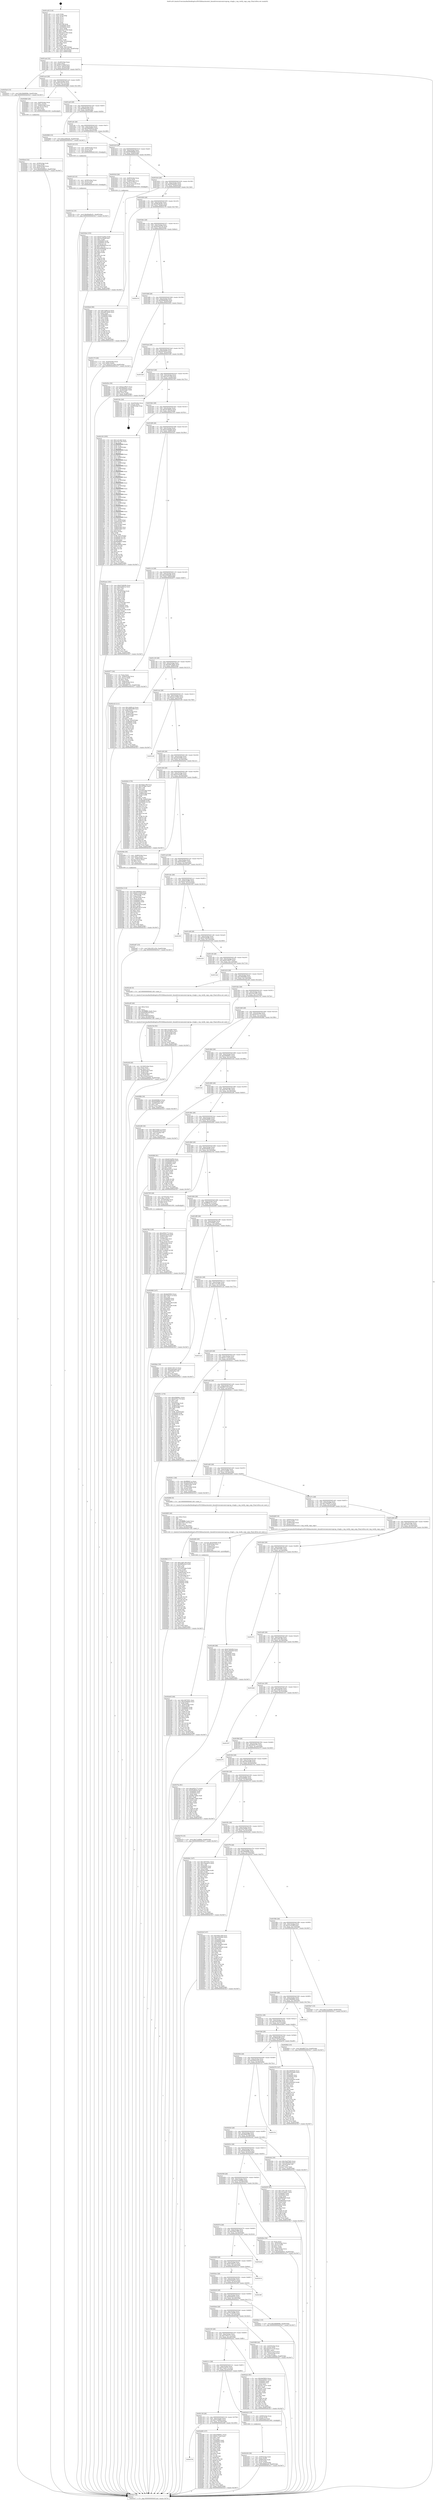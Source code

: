 digraph "0x401a30" {
  label = "0x401a30 (/mnt/c/Users/mathe/Desktop/tcc/POCII/binaries/extr_linuxdriversmiscmicvopvop_vringh.c_vop_verify_copy_args_Final-ollvm.out::main(0))"
  labelloc = "t"
  node[shape=record]

  Entry [label="",width=0.3,height=0.3,shape=circle,fillcolor=black,style=filled]
  "0x401aa4" [label="{
     0x401aa4 [32]\l
     | [instrs]\l
     &nbsp;&nbsp;0x401aa4 \<+6\>: mov -0xa8(%rbp),%eax\l
     &nbsp;&nbsp;0x401aaa \<+2\>: mov %eax,%ecx\l
     &nbsp;&nbsp;0x401aac \<+6\>: sub $0x813128df,%ecx\l
     &nbsp;&nbsp;0x401ab2 \<+6\>: mov %eax,-0xbc(%rbp)\l
     &nbsp;&nbsp;0x401ab8 \<+6\>: mov %ecx,-0xc0(%rbp)\l
     &nbsp;&nbsp;0x401abe \<+6\>: je 00000000004025a0 \<main+0xb70\>\l
  }"]
  "0x4025a0" [label="{
     0x4025a0 [15]\l
     | [instrs]\l
     &nbsp;&nbsp;0x4025a0 \<+10\>: movl $0x3bb8898e,-0xa8(%rbp)\l
     &nbsp;&nbsp;0x4025aa \<+5\>: jmp 0000000000403417 \<main+0x19e7\>\l
  }"]
  "0x401ac4" [label="{
     0x401ac4 [28]\l
     | [instrs]\l
     &nbsp;&nbsp;0x401ac4 \<+5\>: jmp 0000000000401ac9 \<main+0x99\>\l
     &nbsp;&nbsp;0x401ac9 \<+6\>: mov -0xbc(%rbp),%eax\l
     &nbsp;&nbsp;0x401acf \<+5\>: sub $0x8c184115,%eax\l
     &nbsp;&nbsp;0x401ad4 \<+6\>: mov %eax,-0xc4(%rbp)\l
     &nbsp;&nbsp;0x401ada \<+6\>: je 0000000000402bb0 \<main+0x1180\>\l
  }"]
  Exit [label="",width=0.3,height=0.3,shape=circle,fillcolor=black,style=filled,peripheries=2]
  "0x402bb0" [label="{
     0x402bb0 [29]\l
     | [instrs]\l
     &nbsp;&nbsp;0x402bb0 \<+4\>: mov -0x60(%rbp),%rax\l
     &nbsp;&nbsp;0x402bb4 \<+6\>: movl $0x1,(%rax)\l
     &nbsp;&nbsp;0x402bba \<+4\>: mov -0x60(%rbp),%rax\l
     &nbsp;&nbsp;0x402bbe \<+3\>: movslq (%rax),%rax\l
     &nbsp;&nbsp;0x402bc1 \<+4\>: shl $0x3,%rax\l
     &nbsp;&nbsp;0x402bc5 \<+3\>: mov %rax,%rdi\l
     &nbsp;&nbsp;0x402bc8 \<+5\>: call 0000000000401050 \<malloc@plt\>\l
     | [calls]\l
     &nbsp;&nbsp;0x401050 \{1\} (unknown)\l
  }"]
  "0x401ae0" [label="{
     0x401ae0 [28]\l
     | [instrs]\l
     &nbsp;&nbsp;0x401ae0 \<+5\>: jmp 0000000000401ae5 \<main+0xb5\>\l
     &nbsp;&nbsp;0x401ae5 \<+6\>: mov -0xbc(%rbp),%eax\l
     &nbsp;&nbsp;0x401aeb \<+5\>: sub $0x8df5a0ad,%eax\l
     &nbsp;&nbsp;0x401af0 \<+6\>: mov %eax,-0xc8(%rbp)\l
     &nbsp;&nbsp;0x401af6 \<+6\>: je 0000000000402968 \<main+0xf38\>\l
  }"]
  "0x40313e" [label="{
     0x40313e [15]\l
     | [instrs]\l
     &nbsp;&nbsp;0x40313e \<+10\>: movl $0x99a80a51,-0xa8(%rbp)\l
     &nbsp;&nbsp;0x403148 \<+5\>: jmp 0000000000403417 \<main+0x19e7\>\l
  }"]
  "0x402968" [label="{
     0x402968 [15]\l
     | [instrs]\l
     &nbsp;&nbsp;0x402968 \<+10\>: movl $0xacd94ad2,-0xa8(%rbp)\l
     &nbsp;&nbsp;0x402972 \<+5\>: jmp 0000000000403417 \<main+0x19e7\>\l
  }"]
  "0x401afc" [label="{
     0x401afc [28]\l
     | [instrs]\l
     &nbsp;&nbsp;0x401afc \<+5\>: jmp 0000000000401b01 \<main+0xd1\>\l
     &nbsp;&nbsp;0x401b01 \<+6\>: mov -0xbc(%rbp),%eax\l
     &nbsp;&nbsp;0x401b07 \<+5\>: sub $0x94606bc4,%eax\l
     &nbsp;&nbsp;0x401b0c \<+6\>: mov %eax,-0xcc(%rbp)\l
     &nbsp;&nbsp;0x401b12 \<+6\>: je 0000000000403120 \<main+0x16f0\>\l
  }"]
  "0x40312f" [label="{
     0x40312f [15]\l
     | [instrs]\l
     &nbsp;&nbsp;0x40312f \<+4\>: mov -0x58(%rbp),%rax\l
     &nbsp;&nbsp;0x403133 \<+3\>: mov (%rax),%rax\l
     &nbsp;&nbsp;0x403136 \<+3\>: mov %rax,%rdi\l
     &nbsp;&nbsp;0x403139 \<+5\>: call 0000000000401030 \<free@plt\>\l
     | [calls]\l
     &nbsp;&nbsp;0x401030 \{1\} (unknown)\l
  }"]
  "0x403120" [label="{
     0x403120 [15]\l
     | [instrs]\l
     &nbsp;&nbsp;0x403120 \<+4\>: mov -0x80(%rbp),%rax\l
     &nbsp;&nbsp;0x403124 \<+3\>: mov (%rax),%rax\l
     &nbsp;&nbsp;0x403127 \<+3\>: mov %rax,%rdi\l
     &nbsp;&nbsp;0x40312a \<+5\>: call 0000000000401030 \<free@plt\>\l
     | [calls]\l
     &nbsp;&nbsp;0x401030 \{1\} (unknown)\l
  }"]
  "0x401b18" [label="{
     0x401b18 [28]\l
     | [instrs]\l
     &nbsp;&nbsp;0x401b18 \<+5\>: jmp 0000000000401b1d \<main+0xed\>\l
     &nbsp;&nbsp;0x401b1d \<+6\>: mov -0xbc(%rbp),%eax\l
     &nbsp;&nbsp;0x401b23 \<+5\>: sub $0x950db648,%eax\l
     &nbsp;&nbsp;0x401b28 \<+6\>: mov %eax,-0xd0(%rbp)\l
     &nbsp;&nbsp;0x401b2e \<+6\>: je 0000000000403034 \<main+0x1604\>\l
  }"]
  "0x40304e" [label="{
     0x40304e [153]\l
     | [instrs]\l
     &nbsp;&nbsp;0x40304e \<+5\>: mov $0xb51b2f54,%edx\l
     &nbsp;&nbsp;0x403053 \<+5\>: mov $0x3ca3549f,%esi\l
     &nbsp;&nbsp;0x403058 \<+3\>: mov $0x1,%r8b\l
     &nbsp;&nbsp;0x40305b \<+8\>: mov 0x406060,%r9d\l
     &nbsp;&nbsp;0x403063 \<+8\>: mov 0x406064,%r10d\l
     &nbsp;&nbsp;0x40306b \<+3\>: mov %r9d,%r11d\l
     &nbsp;&nbsp;0x40306e \<+7\>: sub $0xa998bb0f,%r11d\l
     &nbsp;&nbsp;0x403075 \<+4\>: sub $0x1,%r11d\l
     &nbsp;&nbsp;0x403079 \<+7\>: add $0xa998bb0f,%r11d\l
     &nbsp;&nbsp;0x403080 \<+4\>: imul %r11d,%r9d\l
     &nbsp;&nbsp;0x403084 \<+4\>: and $0x1,%r9d\l
     &nbsp;&nbsp;0x403088 \<+4\>: cmp $0x0,%r9d\l
     &nbsp;&nbsp;0x40308c \<+3\>: sete %bl\l
     &nbsp;&nbsp;0x40308f \<+4\>: cmp $0xa,%r10d\l
     &nbsp;&nbsp;0x403093 \<+4\>: setl %r14b\l
     &nbsp;&nbsp;0x403097 \<+3\>: mov %bl,%r15b\l
     &nbsp;&nbsp;0x40309a \<+4\>: xor $0xff,%r15b\l
     &nbsp;&nbsp;0x40309e \<+3\>: mov %r14b,%r12b\l
     &nbsp;&nbsp;0x4030a1 \<+4\>: xor $0xff,%r12b\l
     &nbsp;&nbsp;0x4030a5 \<+4\>: xor $0x0,%r8b\l
     &nbsp;&nbsp;0x4030a9 \<+3\>: mov %r15b,%r13b\l
     &nbsp;&nbsp;0x4030ac \<+4\>: and $0x0,%r13b\l
     &nbsp;&nbsp;0x4030b0 \<+3\>: and %r8b,%bl\l
     &nbsp;&nbsp;0x4030b3 \<+3\>: mov %r12b,%al\l
     &nbsp;&nbsp;0x4030b6 \<+2\>: and $0x0,%al\l
     &nbsp;&nbsp;0x4030b8 \<+3\>: and %r8b,%r14b\l
     &nbsp;&nbsp;0x4030bb \<+3\>: or %bl,%r13b\l
     &nbsp;&nbsp;0x4030be \<+3\>: or %r14b,%al\l
     &nbsp;&nbsp;0x4030c1 \<+3\>: xor %al,%r13b\l
     &nbsp;&nbsp;0x4030c4 \<+3\>: or %r12b,%r15b\l
     &nbsp;&nbsp;0x4030c7 \<+4\>: xor $0xff,%r15b\l
     &nbsp;&nbsp;0x4030cb \<+4\>: or $0x0,%r8b\l
     &nbsp;&nbsp;0x4030cf \<+3\>: and %r8b,%r15b\l
     &nbsp;&nbsp;0x4030d2 \<+3\>: or %r15b,%r13b\l
     &nbsp;&nbsp;0x4030d5 \<+4\>: test $0x1,%r13b\l
     &nbsp;&nbsp;0x4030d9 \<+3\>: cmovne %esi,%edx\l
     &nbsp;&nbsp;0x4030dc \<+6\>: mov %edx,-0xa8(%rbp)\l
     &nbsp;&nbsp;0x4030e2 \<+5\>: jmp 0000000000403417 \<main+0x19e7\>\l
  }"]
  "0x403034" [label="{
     0x403034 [26]\l
     | [instrs]\l
     &nbsp;&nbsp;0x403034 \<+4\>: mov -0x80(%rbp),%rax\l
     &nbsp;&nbsp;0x403038 \<+3\>: mov (%rax),%rax\l
     &nbsp;&nbsp;0x40303b \<+4\>: mov -0x40(%rbp),%rcx\l
     &nbsp;&nbsp;0x40303f \<+3\>: movslq (%rcx),%rcx\l
     &nbsp;&nbsp;0x403042 \<+4\>: mov (%rax,%rcx,8),%rax\l
     &nbsp;&nbsp;0x403046 \<+3\>: mov %rax,%rdi\l
     &nbsp;&nbsp;0x403049 \<+5\>: call 0000000000401030 \<free@plt\>\l
     | [calls]\l
     &nbsp;&nbsp;0x401030 \{1\} (unknown)\l
  }"]
  "0x401b34" [label="{
     0x401b34 [28]\l
     | [instrs]\l
     &nbsp;&nbsp;0x401b34 \<+5\>: jmp 0000000000401b39 \<main+0x109\>\l
     &nbsp;&nbsp;0x401b39 \<+6\>: mov -0xbc(%rbp),%eax\l
     &nbsp;&nbsp;0x401b3f \<+5\>: sub $0x95d2b0e3,%eax\l
     &nbsp;&nbsp;0x401b44 \<+6\>: mov %eax,-0xd4(%rbp)\l
     &nbsp;&nbsp;0x401b4a \<+6\>: je 0000000000402bed \<main+0x11bd\>\l
  }"]
  "0x402154" [label="{
     0x402154\l
  }", style=dashed]
  "0x402bed" [label="{
     0x402bed [86]\l
     | [instrs]\l
     &nbsp;&nbsp;0x402bed \<+5\>: mov $0x1defb1e2,%eax\l
     &nbsp;&nbsp;0x402bf2 \<+5\>: mov $0xad81462b,%ecx\l
     &nbsp;&nbsp;0x402bf7 \<+2\>: xor %edx,%edx\l
     &nbsp;&nbsp;0x402bf9 \<+7\>: mov 0x406060,%esi\l
     &nbsp;&nbsp;0x402c00 \<+7\>: mov 0x406064,%edi\l
     &nbsp;&nbsp;0x402c07 \<+3\>: sub $0x1,%edx\l
     &nbsp;&nbsp;0x402c0a \<+3\>: mov %esi,%r8d\l
     &nbsp;&nbsp;0x402c0d \<+3\>: add %edx,%r8d\l
     &nbsp;&nbsp;0x402c10 \<+4\>: imul %r8d,%esi\l
     &nbsp;&nbsp;0x402c14 \<+3\>: and $0x1,%esi\l
     &nbsp;&nbsp;0x402c17 \<+3\>: cmp $0x0,%esi\l
     &nbsp;&nbsp;0x402c1a \<+4\>: sete %r9b\l
     &nbsp;&nbsp;0x402c1e \<+3\>: cmp $0xa,%edi\l
     &nbsp;&nbsp;0x402c21 \<+4\>: setl %r10b\l
     &nbsp;&nbsp;0x402c25 \<+3\>: mov %r9b,%r11b\l
     &nbsp;&nbsp;0x402c28 \<+3\>: and %r10b,%r11b\l
     &nbsp;&nbsp;0x402c2b \<+3\>: xor %r10b,%r9b\l
     &nbsp;&nbsp;0x402c2e \<+3\>: or %r9b,%r11b\l
     &nbsp;&nbsp;0x402c31 \<+4\>: test $0x1,%r11b\l
     &nbsp;&nbsp;0x402c35 \<+3\>: cmovne %ecx,%eax\l
     &nbsp;&nbsp;0x402c38 \<+6\>: mov %eax,-0xa8(%rbp)\l
     &nbsp;&nbsp;0x402c3e \<+5\>: jmp 0000000000403417 \<main+0x19e7\>\l
  }"]
  "0x401b50" [label="{
     0x401b50 [28]\l
     | [instrs]\l
     &nbsp;&nbsp;0x401b50 \<+5\>: jmp 0000000000401b55 \<main+0x125\>\l
     &nbsp;&nbsp;0x401b55 \<+6\>: mov -0xbc(%rbp),%eax\l
     &nbsp;&nbsp;0x401b5b \<+5\>: sub $0x99a80a51,%eax\l
     &nbsp;&nbsp;0x401b60 \<+6\>: mov %eax,-0xd8(%rbp)\l
     &nbsp;&nbsp;0x401b66 \<+6\>: je 0000000000403170 \<main+0x1740\>\l
  }"]
  "0x402e88" [label="{
     0x402e88 [137]\l
     | [instrs]\l
     &nbsp;&nbsp;0x402e88 \<+5\>: mov $0xe598981c,%eax\l
     &nbsp;&nbsp;0x402e8d \<+5\>: mov $0x61c72a9,%ecx\l
     &nbsp;&nbsp;0x402e92 \<+2\>: mov $0x1,%dl\l
     &nbsp;&nbsp;0x402e94 \<+2\>: xor %esi,%esi\l
     &nbsp;&nbsp;0x402e96 \<+7\>: mov 0x406060,%edi\l
     &nbsp;&nbsp;0x402e9d \<+8\>: mov 0x406064,%r8d\l
     &nbsp;&nbsp;0x402ea5 \<+3\>: sub $0x1,%esi\l
     &nbsp;&nbsp;0x402ea8 \<+3\>: mov %edi,%r9d\l
     &nbsp;&nbsp;0x402eab \<+3\>: add %esi,%r9d\l
     &nbsp;&nbsp;0x402eae \<+4\>: imul %r9d,%edi\l
     &nbsp;&nbsp;0x402eb2 \<+3\>: and $0x1,%edi\l
     &nbsp;&nbsp;0x402eb5 \<+3\>: cmp $0x0,%edi\l
     &nbsp;&nbsp;0x402eb8 \<+4\>: sete %r10b\l
     &nbsp;&nbsp;0x402ebc \<+4\>: cmp $0xa,%r8d\l
     &nbsp;&nbsp;0x402ec0 \<+4\>: setl %r11b\l
     &nbsp;&nbsp;0x402ec4 \<+3\>: mov %r10b,%bl\l
     &nbsp;&nbsp;0x402ec7 \<+3\>: xor $0xff,%bl\l
     &nbsp;&nbsp;0x402eca \<+3\>: mov %r11b,%r14b\l
     &nbsp;&nbsp;0x402ecd \<+4\>: xor $0xff,%r14b\l
     &nbsp;&nbsp;0x402ed1 \<+3\>: xor $0x1,%dl\l
     &nbsp;&nbsp;0x402ed4 \<+3\>: mov %bl,%r15b\l
     &nbsp;&nbsp;0x402ed7 \<+4\>: and $0xff,%r15b\l
     &nbsp;&nbsp;0x402edb \<+3\>: and %dl,%r10b\l
     &nbsp;&nbsp;0x402ede \<+3\>: mov %r14b,%r12b\l
     &nbsp;&nbsp;0x402ee1 \<+4\>: and $0xff,%r12b\l
     &nbsp;&nbsp;0x402ee5 \<+3\>: and %dl,%r11b\l
     &nbsp;&nbsp;0x402ee8 \<+3\>: or %r10b,%r15b\l
     &nbsp;&nbsp;0x402eeb \<+3\>: or %r11b,%r12b\l
     &nbsp;&nbsp;0x402eee \<+3\>: xor %r12b,%r15b\l
     &nbsp;&nbsp;0x402ef1 \<+3\>: or %r14b,%bl\l
     &nbsp;&nbsp;0x402ef4 \<+3\>: xor $0xff,%bl\l
     &nbsp;&nbsp;0x402ef7 \<+3\>: or $0x1,%dl\l
     &nbsp;&nbsp;0x402efa \<+2\>: and %dl,%bl\l
     &nbsp;&nbsp;0x402efc \<+3\>: or %bl,%r15b\l
     &nbsp;&nbsp;0x402eff \<+4\>: test $0x1,%r15b\l
     &nbsp;&nbsp;0x402f03 \<+3\>: cmovne %ecx,%eax\l
     &nbsp;&nbsp;0x402f06 \<+6\>: mov %eax,-0xa8(%rbp)\l
     &nbsp;&nbsp;0x402f0c \<+5\>: jmp 0000000000403417 \<main+0x19e7\>\l
  }"]
  "0x403170" [label="{
     0x403170 [28]\l
     | [instrs]\l
     &nbsp;&nbsp;0x403170 \<+7\>: mov -0xa0(%rbp),%rax\l
     &nbsp;&nbsp;0x403177 \<+6\>: movl $0x0,(%rax)\l
     &nbsp;&nbsp;0x40317d \<+10\>: movl $0xa167a3bf,-0xa8(%rbp)\l
     &nbsp;&nbsp;0x403187 \<+5\>: jmp 0000000000403417 \<main+0x19e7\>\l
  }"]
  "0x401b6c" [label="{
     0x401b6c [28]\l
     | [instrs]\l
     &nbsp;&nbsp;0x401b6c \<+5\>: jmp 0000000000401b71 \<main+0x141\>\l
     &nbsp;&nbsp;0x401b71 \<+6\>: mov -0xbc(%rbp),%eax\l
     &nbsp;&nbsp;0x401b77 \<+5\>: sub $0x9a429159,%eax\l
     &nbsp;&nbsp;0x401b7c \<+6\>: mov %eax,-0xdc(%rbp)\l
     &nbsp;&nbsp;0x401b82 \<+6\>: je 0000000000402314 \<main+0x8e4\>\l
  }"]
  "0x402e0f" [label="{
     0x402e0f [106]\l
     | [instrs]\l
     &nbsp;&nbsp;0x402e0f \<+5\>: mov $0x18975551,%esi\l
     &nbsp;&nbsp;0x402e14 \<+5\>: mov $0x2e09f46e,%ecx\l
     &nbsp;&nbsp;0x402e19 \<+2\>: xor %edx,%edx\l
     &nbsp;&nbsp;0x402e1b \<+4\>: mov -0x40(%rbp),%rdi\l
     &nbsp;&nbsp;0x402e1f \<+6\>: movl $0x0,(%rdi)\l
     &nbsp;&nbsp;0x402e25 \<+8\>: mov 0x406060,%r8d\l
     &nbsp;&nbsp;0x402e2d \<+8\>: mov 0x406064,%r9d\l
     &nbsp;&nbsp;0x402e35 \<+3\>: sub $0x1,%edx\l
     &nbsp;&nbsp;0x402e38 \<+3\>: mov %r8d,%r10d\l
     &nbsp;&nbsp;0x402e3b \<+3\>: add %edx,%r10d\l
     &nbsp;&nbsp;0x402e3e \<+4\>: imul %r10d,%r8d\l
     &nbsp;&nbsp;0x402e42 \<+4\>: and $0x1,%r8d\l
     &nbsp;&nbsp;0x402e46 \<+4\>: cmp $0x0,%r8d\l
     &nbsp;&nbsp;0x402e4a \<+4\>: sete %r11b\l
     &nbsp;&nbsp;0x402e4e \<+4\>: cmp $0xa,%r9d\l
     &nbsp;&nbsp;0x402e52 \<+3\>: setl %bl\l
     &nbsp;&nbsp;0x402e55 \<+3\>: mov %r11b,%r14b\l
     &nbsp;&nbsp;0x402e58 \<+3\>: and %bl,%r14b\l
     &nbsp;&nbsp;0x402e5b \<+3\>: xor %bl,%r11b\l
     &nbsp;&nbsp;0x402e5e \<+3\>: or %r11b,%r14b\l
     &nbsp;&nbsp;0x402e61 \<+4\>: test $0x1,%r14b\l
     &nbsp;&nbsp;0x402e65 \<+3\>: cmovne %ecx,%esi\l
     &nbsp;&nbsp;0x402e68 \<+6\>: mov %esi,-0xa8(%rbp)\l
     &nbsp;&nbsp;0x402e6e \<+6\>: mov %eax,-0x1bc(%rbp)\l
     &nbsp;&nbsp;0x402e74 \<+5\>: jmp 0000000000403417 \<main+0x19e7\>\l
  }"]
  "0x402314" [label="{
     0x402314\l
  }", style=dashed]
  "0x401b88" [label="{
     0x401b88 [28]\l
     | [instrs]\l
     &nbsp;&nbsp;0x401b88 \<+5\>: jmp 0000000000401b8d \<main+0x15d\>\l
     &nbsp;&nbsp;0x401b8d \<+6\>: mov -0xbc(%rbp),%eax\l
     &nbsp;&nbsp;0x401b93 \<+5\>: sub $0x9b8bb4e6,%eax\l
     &nbsp;&nbsp;0x401b98 \<+6\>: mov %eax,-0xe0(%rbp)\l
     &nbsp;&nbsp;0x401b9e \<+6\>: je 000000000040245a \<main+0xa2a\>\l
  }"]
  "0x402df2" [label="{
     0x402df2 [29]\l
     | [instrs]\l
     &nbsp;&nbsp;0x402df2 \<+10\>: movabs $0x4040b6,%rdi\l
     &nbsp;&nbsp;0x402dfc \<+4\>: mov -0x48(%rbp),%rsi\l
     &nbsp;&nbsp;0x402e00 \<+2\>: mov %eax,(%rsi)\l
     &nbsp;&nbsp;0x402e02 \<+4\>: mov -0x48(%rbp),%rsi\l
     &nbsp;&nbsp;0x402e06 \<+2\>: mov (%rsi),%esi\l
     &nbsp;&nbsp;0x402e08 \<+2\>: mov $0x0,%al\l
     &nbsp;&nbsp;0x402e0a \<+5\>: call 0000000000401040 \<printf@plt\>\l
     | [calls]\l
     &nbsp;&nbsp;0x401040 \{1\} (unknown)\l
  }"]
  "0x40245a" [label="{
     0x40245a [30]\l
     | [instrs]\l
     &nbsp;&nbsp;0x40245a \<+5\>: mov $0xbc23f637,%eax\l
     &nbsp;&nbsp;0x40245f \<+5\>: mov $0x3f50bef3,%ecx\l
     &nbsp;&nbsp;0x402464 \<+3\>: mov -0x30(%rbp),%edx\l
     &nbsp;&nbsp;0x402467 \<+3\>: cmp $0x0,%edx\l
     &nbsp;&nbsp;0x40246a \<+3\>: cmove %ecx,%eax\l
     &nbsp;&nbsp;0x40246d \<+6\>: mov %eax,-0xa8(%rbp)\l
     &nbsp;&nbsp;0x402473 \<+5\>: jmp 0000000000403417 \<main+0x19e7\>\l
  }"]
  "0x401ba4" [label="{
     0x401ba4 [28]\l
     | [instrs]\l
     &nbsp;&nbsp;0x401ba4 \<+5\>: jmp 0000000000401ba9 \<main+0x179\>\l
     &nbsp;&nbsp;0x401ba9 \<+6\>: mov -0xbc(%rbp),%eax\l
     &nbsp;&nbsp;0x401baf \<+5\>: sub $0x9e659fc0,%eax\l
     &nbsp;&nbsp;0x401bb4 \<+6\>: mov %eax,-0xe4(%rbp)\l
     &nbsp;&nbsp;0x401bba \<+6\>: je 0000000000403326 \<main+0x18f6\>\l
  }"]
  "0x402cfd" [label="{
     0x402cfd [45]\l
     | [instrs]\l
     &nbsp;&nbsp;0x402cfd \<+6\>: mov -0x1b8(%rbp),%ecx\l
     &nbsp;&nbsp;0x402d03 \<+3\>: imul %eax,%ecx\l
     &nbsp;&nbsp;0x402d06 \<+3\>: movslq %ecx,%rsi\l
     &nbsp;&nbsp;0x402d09 \<+4\>: mov -0x58(%rbp),%rdi\l
     &nbsp;&nbsp;0x402d0d \<+3\>: mov (%rdi),%rdi\l
     &nbsp;&nbsp;0x402d10 \<+4\>: mov -0x50(%rbp),%r8\l
     &nbsp;&nbsp;0x402d14 \<+3\>: movslq (%r8),%r8\l
     &nbsp;&nbsp;0x402d17 \<+4\>: mov %rsi,(%rdi,%r8,8)\l
     &nbsp;&nbsp;0x402d1b \<+10\>: movl $0x5a2488d4,-0xa8(%rbp)\l
     &nbsp;&nbsp;0x402d25 \<+5\>: jmp 0000000000403417 \<main+0x19e7\>\l
  }"]
  "0x403326" [label="{
     0x403326\l
  }", style=dashed]
  "0x401bc0" [label="{
     0x401bc0 [28]\l
     | [instrs]\l
     &nbsp;&nbsp;0x401bc0 \<+5\>: jmp 0000000000401bc5 \<main+0x195\>\l
     &nbsp;&nbsp;0x401bc5 \<+6\>: mov -0xbc(%rbp),%eax\l
     &nbsp;&nbsp;0x401bcb \<+5\>: sub $0xa167a3bf,%eax\l
     &nbsp;&nbsp;0x401bd0 \<+6\>: mov %eax,-0xe8(%rbp)\l
     &nbsp;&nbsp;0x401bd6 \<+6\>: je 000000000040318c \<main+0x175c\>\l
  }"]
  "0x402cd5" [label="{
     0x402cd5 [40]\l
     | [instrs]\l
     &nbsp;&nbsp;0x402cd5 \<+5\>: mov $0x2,%ecx\l
     &nbsp;&nbsp;0x402cda \<+1\>: cltd\l
     &nbsp;&nbsp;0x402cdb \<+2\>: idiv %ecx\l
     &nbsp;&nbsp;0x402cdd \<+6\>: imul $0xfffffffe,%edx,%ecx\l
     &nbsp;&nbsp;0x402ce3 \<+6\>: sub $0x6ed8e43f,%ecx\l
     &nbsp;&nbsp;0x402ce9 \<+3\>: add $0x1,%ecx\l
     &nbsp;&nbsp;0x402cec \<+6\>: add $0x6ed8e43f,%ecx\l
     &nbsp;&nbsp;0x402cf2 \<+6\>: mov %ecx,-0x1b8(%rbp)\l
     &nbsp;&nbsp;0x402cf8 \<+5\>: call 0000000000401160 \<next_i\>\l
     | [calls]\l
     &nbsp;&nbsp;0x401160 \{1\} (/mnt/c/Users/mathe/Desktop/tcc/POCII/binaries/extr_linuxdriversmiscmicvopvop_vringh.c_vop_verify_copy_args_Final-ollvm.out::next_i)\l
  }"]
  "0x40318c" [label="{
     0x40318c [24]\l
     | [instrs]\l
     &nbsp;&nbsp;0x40318c \<+7\>: mov -0xa0(%rbp),%rax\l
     &nbsp;&nbsp;0x403193 \<+2\>: mov (%rax),%eax\l
     &nbsp;&nbsp;0x403195 \<+4\>: lea -0x28(%rbp),%rsp\l
     &nbsp;&nbsp;0x403199 \<+1\>: pop %rbx\l
     &nbsp;&nbsp;0x40319a \<+2\>: pop %r12\l
     &nbsp;&nbsp;0x40319c \<+2\>: pop %r13\l
     &nbsp;&nbsp;0x40319e \<+2\>: pop %r14\l
     &nbsp;&nbsp;0x4031a0 \<+2\>: pop %r15\l
     &nbsp;&nbsp;0x4031a2 \<+1\>: pop %rbp\l
     &nbsp;&nbsp;0x4031a3 \<+1\>: ret\l
  }"]
  "0x401bdc" [label="{
     0x401bdc [28]\l
     | [instrs]\l
     &nbsp;&nbsp;0x401bdc \<+5\>: jmp 0000000000401be1 \<main+0x1b1\>\l
     &nbsp;&nbsp;0x401be1 \<+6\>: mov -0xbc(%rbp),%eax\l
     &nbsp;&nbsp;0x401be7 \<+5\>: sub $0xa47db6aa,%eax\l
     &nbsp;&nbsp;0x401bec \<+6\>: mov %eax,-0xec(%rbp)\l
     &nbsp;&nbsp;0x401bf2 \<+6\>: je 0000000000402193 \<main+0x763\>\l
  }"]
  "0x402bcd" [label="{
     0x402bcd [32]\l
     | [instrs]\l
     &nbsp;&nbsp;0x402bcd \<+4\>: mov -0x58(%rbp),%rdi\l
     &nbsp;&nbsp;0x402bd1 \<+3\>: mov %rax,(%rdi)\l
     &nbsp;&nbsp;0x402bd4 \<+4\>: mov -0x50(%rbp),%rax\l
     &nbsp;&nbsp;0x402bd8 \<+6\>: movl $0x0,(%rax)\l
     &nbsp;&nbsp;0x402bde \<+10\>: movl $0x95d2b0e3,-0xa8(%rbp)\l
     &nbsp;&nbsp;0x402be8 \<+5\>: jmp 0000000000403417 \<main+0x19e7\>\l
  }"]
  "0x402193" [label="{
     0x402193 [355]\l
     | [instrs]\l
     &nbsp;&nbsp;0x402193 \<+5\>: mov $0x1c51484,%eax\l
     &nbsp;&nbsp;0x402198 \<+5\>: mov $0xe7f0139a,%ecx\l
     &nbsp;&nbsp;0x40219d \<+3\>: mov %rsp,%rdx\l
     &nbsp;&nbsp;0x4021a0 \<+4\>: add $0xfffffffffffffff0,%rdx\l
     &nbsp;&nbsp;0x4021a4 \<+3\>: mov %rdx,%rsp\l
     &nbsp;&nbsp;0x4021a7 \<+7\>: mov %rdx,-0xa0(%rbp)\l
     &nbsp;&nbsp;0x4021ae \<+3\>: mov %rsp,%rdx\l
     &nbsp;&nbsp;0x4021b1 \<+4\>: add $0xfffffffffffffff0,%rdx\l
     &nbsp;&nbsp;0x4021b5 \<+3\>: mov %rdx,%rsp\l
     &nbsp;&nbsp;0x4021b8 \<+3\>: mov %rsp,%rsi\l
     &nbsp;&nbsp;0x4021bb \<+4\>: add $0xfffffffffffffff0,%rsi\l
     &nbsp;&nbsp;0x4021bf \<+3\>: mov %rsi,%rsp\l
     &nbsp;&nbsp;0x4021c2 \<+7\>: mov %rsi,-0x98(%rbp)\l
     &nbsp;&nbsp;0x4021c9 \<+3\>: mov %rsp,%rsi\l
     &nbsp;&nbsp;0x4021cc \<+4\>: add $0xfffffffffffffff0,%rsi\l
     &nbsp;&nbsp;0x4021d0 \<+3\>: mov %rsi,%rsp\l
     &nbsp;&nbsp;0x4021d3 \<+7\>: mov %rsi,-0x90(%rbp)\l
     &nbsp;&nbsp;0x4021da \<+3\>: mov %rsp,%rsi\l
     &nbsp;&nbsp;0x4021dd \<+4\>: add $0xfffffffffffffff0,%rsi\l
     &nbsp;&nbsp;0x4021e1 \<+3\>: mov %rsi,%rsp\l
     &nbsp;&nbsp;0x4021e4 \<+7\>: mov %rsi,-0x88(%rbp)\l
     &nbsp;&nbsp;0x4021eb \<+3\>: mov %rsp,%rsi\l
     &nbsp;&nbsp;0x4021ee \<+4\>: add $0xfffffffffffffff0,%rsi\l
     &nbsp;&nbsp;0x4021f2 \<+3\>: mov %rsi,%rsp\l
     &nbsp;&nbsp;0x4021f5 \<+4\>: mov %rsi,-0x80(%rbp)\l
     &nbsp;&nbsp;0x4021f9 \<+3\>: mov %rsp,%rsi\l
     &nbsp;&nbsp;0x4021fc \<+4\>: add $0xfffffffffffffff0,%rsi\l
     &nbsp;&nbsp;0x402200 \<+3\>: mov %rsi,%rsp\l
     &nbsp;&nbsp;0x402203 \<+4\>: mov %rsi,-0x78(%rbp)\l
     &nbsp;&nbsp;0x402207 \<+3\>: mov %rsp,%rsi\l
     &nbsp;&nbsp;0x40220a \<+4\>: add $0xfffffffffffffff0,%rsi\l
     &nbsp;&nbsp;0x40220e \<+3\>: mov %rsi,%rsp\l
     &nbsp;&nbsp;0x402211 \<+4\>: mov %rsi,-0x70(%rbp)\l
     &nbsp;&nbsp;0x402215 \<+3\>: mov %rsp,%rsi\l
     &nbsp;&nbsp;0x402218 \<+4\>: add $0xfffffffffffffff0,%rsi\l
     &nbsp;&nbsp;0x40221c \<+3\>: mov %rsi,%rsp\l
     &nbsp;&nbsp;0x40221f \<+4\>: mov %rsi,-0x68(%rbp)\l
     &nbsp;&nbsp;0x402223 \<+3\>: mov %rsp,%rsi\l
     &nbsp;&nbsp;0x402226 \<+4\>: add $0xfffffffffffffff0,%rsi\l
     &nbsp;&nbsp;0x40222a \<+3\>: mov %rsi,%rsp\l
     &nbsp;&nbsp;0x40222d \<+4\>: mov %rsi,-0x60(%rbp)\l
     &nbsp;&nbsp;0x402231 \<+3\>: mov %rsp,%rsi\l
     &nbsp;&nbsp;0x402234 \<+4\>: add $0xfffffffffffffff0,%rsi\l
     &nbsp;&nbsp;0x402238 \<+3\>: mov %rsi,%rsp\l
     &nbsp;&nbsp;0x40223b \<+4\>: mov %rsi,-0x58(%rbp)\l
     &nbsp;&nbsp;0x40223f \<+3\>: mov %rsp,%rsi\l
     &nbsp;&nbsp;0x402242 \<+4\>: add $0xfffffffffffffff0,%rsi\l
     &nbsp;&nbsp;0x402246 \<+3\>: mov %rsi,%rsp\l
     &nbsp;&nbsp;0x402249 \<+4\>: mov %rsi,-0x50(%rbp)\l
     &nbsp;&nbsp;0x40224d \<+3\>: mov %rsp,%rsi\l
     &nbsp;&nbsp;0x402250 \<+4\>: add $0xfffffffffffffff0,%rsi\l
     &nbsp;&nbsp;0x402254 \<+3\>: mov %rsi,%rsp\l
     &nbsp;&nbsp;0x402257 \<+4\>: mov %rsi,-0x48(%rbp)\l
     &nbsp;&nbsp;0x40225b \<+3\>: mov %rsp,%rsi\l
     &nbsp;&nbsp;0x40225e \<+4\>: add $0xfffffffffffffff0,%rsi\l
     &nbsp;&nbsp;0x402262 \<+3\>: mov %rsi,%rsp\l
     &nbsp;&nbsp;0x402265 \<+4\>: mov %rsi,-0x40(%rbp)\l
     &nbsp;&nbsp;0x402269 \<+7\>: mov -0xa0(%rbp),%rsi\l
     &nbsp;&nbsp;0x402270 \<+6\>: movl $0x0,(%rsi)\l
     &nbsp;&nbsp;0x402276 \<+6\>: mov -0xac(%rbp),%edi\l
     &nbsp;&nbsp;0x40227c \<+2\>: mov %edi,(%rdx)\l
     &nbsp;&nbsp;0x40227e \<+7\>: mov -0x98(%rbp),%rsi\l
     &nbsp;&nbsp;0x402285 \<+7\>: mov -0xb8(%rbp),%r8\l
     &nbsp;&nbsp;0x40228c \<+3\>: mov %r8,(%rsi)\l
     &nbsp;&nbsp;0x40228f \<+3\>: cmpl $0x2,(%rdx)\l
     &nbsp;&nbsp;0x402292 \<+4\>: setne %r9b\l
     &nbsp;&nbsp;0x402296 \<+4\>: and $0x1,%r9b\l
     &nbsp;&nbsp;0x40229a \<+4\>: mov %r9b,-0x31(%rbp)\l
     &nbsp;&nbsp;0x40229e \<+8\>: mov 0x406060,%r10d\l
     &nbsp;&nbsp;0x4022a6 \<+8\>: mov 0x406064,%r11d\l
     &nbsp;&nbsp;0x4022ae \<+3\>: mov %r10d,%ebx\l
     &nbsp;&nbsp;0x4022b1 \<+6\>: sub $0xf0d9f802,%ebx\l
     &nbsp;&nbsp;0x4022b7 \<+3\>: sub $0x1,%ebx\l
     &nbsp;&nbsp;0x4022ba \<+6\>: add $0xf0d9f802,%ebx\l
     &nbsp;&nbsp;0x4022c0 \<+4\>: imul %ebx,%r10d\l
     &nbsp;&nbsp;0x4022c4 \<+4\>: and $0x1,%r10d\l
     &nbsp;&nbsp;0x4022c8 \<+4\>: cmp $0x0,%r10d\l
     &nbsp;&nbsp;0x4022cc \<+4\>: sete %r9b\l
     &nbsp;&nbsp;0x4022d0 \<+4\>: cmp $0xa,%r11d\l
     &nbsp;&nbsp;0x4022d4 \<+4\>: setl %r14b\l
     &nbsp;&nbsp;0x4022d8 \<+3\>: mov %r9b,%r15b\l
     &nbsp;&nbsp;0x4022db \<+3\>: and %r14b,%r15b\l
     &nbsp;&nbsp;0x4022de \<+3\>: xor %r14b,%r9b\l
     &nbsp;&nbsp;0x4022e1 \<+3\>: or %r9b,%r15b\l
     &nbsp;&nbsp;0x4022e4 \<+4\>: test $0x1,%r15b\l
     &nbsp;&nbsp;0x4022e8 \<+3\>: cmovne %ecx,%eax\l
     &nbsp;&nbsp;0x4022eb \<+6\>: mov %eax,-0xa8(%rbp)\l
     &nbsp;&nbsp;0x4022f1 \<+5\>: jmp 0000000000403417 \<main+0x19e7\>\l
  }"]
  "0x401bf8" [label="{
     0x401bf8 [28]\l
     | [instrs]\l
     &nbsp;&nbsp;0x401bf8 \<+5\>: jmp 0000000000401bfd \<main+0x1cd\>\l
     &nbsp;&nbsp;0x401bfd \<+6\>: mov -0xbc(%rbp),%eax\l
     &nbsp;&nbsp;0x401c03 \<+5\>: sub $0xaa39cbe8,%eax\l
     &nbsp;&nbsp;0x401c08 \<+6\>: mov %eax,-0xf0(%rbp)\l
     &nbsp;&nbsp;0x401c0e \<+6\>: je 0000000000402aec \<main+0x10bc\>\l
  }"]
  "0x4028bd" [label="{
     0x4028bd [171]\l
     | [instrs]\l
     &nbsp;&nbsp;0x4028bd \<+5\>: mov $0x1a0f1180,%ecx\l
     &nbsp;&nbsp;0x4028c2 \<+5\>: mov $0x8df5a0ad,%edx\l
     &nbsp;&nbsp;0x4028c7 \<+3\>: mov $0x1,%sil\l
     &nbsp;&nbsp;0x4028ca \<+2\>: xor %edi,%edi\l
     &nbsp;&nbsp;0x4028cc \<+7\>: mov -0x1b4(%rbp),%r8d\l
     &nbsp;&nbsp;0x4028d3 \<+4\>: imul %eax,%r8d\l
     &nbsp;&nbsp;0x4028d7 \<+3\>: movslq %r8d,%r9\l
     &nbsp;&nbsp;0x4028da \<+4\>: mov -0x80(%rbp),%r10\l
     &nbsp;&nbsp;0x4028de \<+3\>: mov (%r10),%r10\l
     &nbsp;&nbsp;0x4028e1 \<+4\>: mov -0x78(%rbp),%r11\l
     &nbsp;&nbsp;0x4028e5 \<+3\>: movslq (%r11),%r11\l
     &nbsp;&nbsp;0x4028e8 \<+4\>: mov (%r10,%r11,8),%r10\l
     &nbsp;&nbsp;0x4028ec \<+3\>: mov %r9,(%r10)\l
     &nbsp;&nbsp;0x4028ef \<+7\>: mov 0x406060,%eax\l
     &nbsp;&nbsp;0x4028f6 \<+8\>: mov 0x406064,%r8d\l
     &nbsp;&nbsp;0x4028fe \<+3\>: sub $0x1,%edi\l
     &nbsp;&nbsp;0x402901 \<+2\>: mov %eax,%ebx\l
     &nbsp;&nbsp;0x402903 \<+2\>: add %edi,%ebx\l
     &nbsp;&nbsp;0x402905 \<+3\>: imul %ebx,%eax\l
     &nbsp;&nbsp;0x402908 \<+3\>: and $0x1,%eax\l
     &nbsp;&nbsp;0x40290b \<+3\>: cmp $0x0,%eax\l
     &nbsp;&nbsp;0x40290e \<+4\>: sete %r14b\l
     &nbsp;&nbsp;0x402912 \<+4\>: cmp $0xa,%r8d\l
     &nbsp;&nbsp;0x402916 \<+4\>: setl %r15b\l
     &nbsp;&nbsp;0x40291a \<+3\>: mov %r14b,%r12b\l
     &nbsp;&nbsp;0x40291d \<+4\>: xor $0xff,%r12b\l
     &nbsp;&nbsp;0x402921 \<+3\>: mov %r15b,%r13b\l
     &nbsp;&nbsp;0x402924 \<+4\>: xor $0xff,%r13b\l
     &nbsp;&nbsp;0x402928 \<+4\>: xor $0x1,%sil\l
     &nbsp;&nbsp;0x40292c \<+3\>: mov %r12b,%al\l
     &nbsp;&nbsp;0x40292f \<+2\>: and $0xff,%al\l
     &nbsp;&nbsp;0x402931 \<+3\>: and %sil,%r14b\l
     &nbsp;&nbsp;0x402934 \<+3\>: mov %r13b,%dil\l
     &nbsp;&nbsp;0x402937 \<+4\>: and $0xff,%dil\l
     &nbsp;&nbsp;0x40293b \<+3\>: and %sil,%r15b\l
     &nbsp;&nbsp;0x40293e \<+3\>: or %r14b,%al\l
     &nbsp;&nbsp;0x402941 \<+3\>: or %r15b,%dil\l
     &nbsp;&nbsp;0x402944 \<+3\>: xor %dil,%al\l
     &nbsp;&nbsp;0x402947 \<+3\>: or %r13b,%r12b\l
     &nbsp;&nbsp;0x40294a \<+4\>: xor $0xff,%r12b\l
     &nbsp;&nbsp;0x40294e \<+4\>: or $0x1,%sil\l
     &nbsp;&nbsp;0x402952 \<+3\>: and %sil,%r12b\l
     &nbsp;&nbsp;0x402955 \<+3\>: or %r12b,%al\l
     &nbsp;&nbsp;0x402958 \<+2\>: test $0x1,%al\l
     &nbsp;&nbsp;0x40295a \<+3\>: cmovne %edx,%ecx\l
     &nbsp;&nbsp;0x40295d \<+6\>: mov %ecx,-0xa8(%rbp)\l
     &nbsp;&nbsp;0x402963 \<+5\>: jmp 0000000000403417 \<main+0x19e7\>\l
  }"]
  "0x402aec" [label="{
     0x402aec [181]\l
     | [instrs]\l
     &nbsp;&nbsp;0x402aec \<+5\>: mov $0xb7d282fb,%eax\l
     &nbsp;&nbsp;0x402af1 \<+5\>: mov $0x6ab0f1ea,%ecx\l
     &nbsp;&nbsp;0x402af6 \<+2\>: mov $0x1,%dl\l
     &nbsp;&nbsp;0x402af8 \<+2\>: xor %esi,%esi\l
     &nbsp;&nbsp;0x402afa \<+4\>: mov -0x78(%rbp),%rdi\l
     &nbsp;&nbsp;0x402afe \<+3\>: mov (%rdi),%r8d\l
     &nbsp;&nbsp;0x402b01 \<+3\>: mov %esi,%r9d\l
     &nbsp;&nbsp;0x402b04 \<+3\>: sub %r8d,%r9d\l
     &nbsp;&nbsp;0x402b07 \<+3\>: mov %esi,%r8d\l
     &nbsp;&nbsp;0x402b0a \<+4\>: sub $0x1,%r8d\l
     &nbsp;&nbsp;0x402b0e \<+3\>: add %r8d,%r9d\l
     &nbsp;&nbsp;0x402b11 \<+3\>: sub %r9d,%esi\l
     &nbsp;&nbsp;0x402b14 \<+4\>: mov -0x78(%rbp),%rdi\l
     &nbsp;&nbsp;0x402b18 \<+2\>: mov %esi,(%rdi)\l
     &nbsp;&nbsp;0x402b1a \<+7\>: mov 0x406060,%esi\l
     &nbsp;&nbsp;0x402b21 \<+8\>: mov 0x406064,%r8d\l
     &nbsp;&nbsp;0x402b29 \<+3\>: mov %esi,%r9d\l
     &nbsp;&nbsp;0x402b2c \<+7\>: sub $0x26ab7336,%r9d\l
     &nbsp;&nbsp;0x402b33 \<+4\>: sub $0x1,%r9d\l
     &nbsp;&nbsp;0x402b37 \<+7\>: add $0x26ab7336,%r9d\l
     &nbsp;&nbsp;0x402b3e \<+4\>: imul %r9d,%esi\l
     &nbsp;&nbsp;0x402b42 \<+3\>: and $0x1,%esi\l
     &nbsp;&nbsp;0x402b45 \<+3\>: cmp $0x0,%esi\l
     &nbsp;&nbsp;0x402b48 \<+4\>: sete %r10b\l
     &nbsp;&nbsp;0x402b4c \<+4\>: cmp $0xa,%r8d\l
     &nbsp;&nbsp;0x402b50 \<+4\>: setl %r11b\l
     &nbsp;&nbsp;0x402b54 \<+3\>: mov %r10b,%bl\l
     &nbsp;&nbsp;0x402b57 \<+3\>: xor $0xff,%bl\l
     &nbsp;&nbsp;0x402b5a \<+3\>: mov %r11b,%r14b\l
     &nbsp;&nbsp;0x402b5d \<+4\>: xor $0xff,%r14b\l
     &nbsp;&nbsp;0x402b61 \<+3\>: xor $0x1,%dl\l
     &nbsp;&nbsp;0x402b64 \<+3\>: mov %bl,%r15b\l
     &nbsp;&nbsp;0x402b67 \<+4\>: and $0xff,%r15b\l
     &nbsp;&nbsp;0x402b6b \<+3\>: and %dl,%r10b\l
     &nbsp;&nbsp;0x402b6e \<+3\>: mov %r14b,%r12b\l
     &nbsp;&nbsp;0x402b71 \<+4\>: and $0xff,%r12b\l
     &nbsp;&nbsp;0x402b75 \<+3\>: and %dl,%r11b\l
     &nbsp;&nbsp;0x402b78 \<+3\>: or %r10b,%r15b\l
     &nbsp;&nbsp;0x402b7b \<+3\>: or %r11b,%r12b\l
     &nbsp;&nbsp;0x402b7e \<+3\>: xor %r12b,%r15b\l
     &nbsp;&nbsp;0x402b81 \<+3\>: or %r14b,%bl\l
     &nbsp;&nbsp;0x402b84 \<+3\>: xor $0xff,%bl\l
     &nbsp;&nbsp;0x402b87 \<+3\>: or $0x1,%dl\l
     &nbsp;&nbsp;0x402b8a \<+2\>: and %dl,%bl\l
     &nbsp;&nbsp;0x402b8c \<+3\>: or %bl,%r15b\l
     &nbsp;&nbsp;0x402b8f \<+4\>: test $0x1,%r15b\l
     &nbsp;&nbsp;0x402b93 \<+3\>: cmovne %ecx,%eax\l
     &nbsp;&nbsp;0x402b96 \<+6\>: mov %eax,-0xa8(%rbp)\l
     &nbsp;&nbsp;0x402b9c \<+5\>: jmp 0000000000403417 \<main+0x19e7\>\l
  }"]
  "0x401c14" [label="{
     0x401c14 [28]\l
     | [instrs]\l
     &nbsp;&nbsp;0x401c14 \<+5\>: jmp 0000000000401c19 \<main+0x1e9\>\l
     &nbsp;&nbsp;0x401c19 \<+6\>: mov -0xbc(%rbp),%eax\l
     &nbsp;&nbsp;0x401c1f \<+5\>: sub $0xacd94ad2,%eax\l
     &nbsp;&nbsp;0x401c24 \<+6\>: mov %eax,-0xf4(%rbp)\l
     &nbsp;&nbsp;0x401c2a \<+6\>: je 0000000000402977 \<main+0xf47\>\l
  }"]
  "0x402895" [label="{
     0x402895 [40]\l
     | [instrs]\l
     &nbsp;&nbsp;0x402895 \<+5\>: mov $0x2,%ecx\l
     &nbsp;&nbsp;0x40289a \<+1\>: cltd\l
     &nbsp;&nbsp;0x40289b \<+2\>: idiv %ecx\l
     &nbsp;&nbsp;0x40289d \<+6\>: imul $0xfffffffe,%edx,%ecx\l
     &nbsp;&nbsp;0x4028a3 \<+6\>: add $0xc50e114b,%ecx\l
     &nbsp;&nbsp;0x4028a9 \<+3\>: add $0x1,%ecx\l
     &nbsp;&nbsp;0x4028ac \<+6\>: sub $0xc50e114b,%ecx\l
     &nbsp;&nbsp;0x4028b2 \<+6\>: mov %ecx,-0x1b4(%rbp)\l
     &nbsp;&nbsp;0x4028b8 \<+5\>: call 0000000000401160 \<next_i\>\l
     | [calls]\l
     &nbsp;&nbsp;0x401160 \{1\} (/mnt/c/Users/mathe/Desktop/tcc/POCII/binaries/extr_linuxdriversmiscmicvopvop_vringh.c_vop_verify_copy_args_Final-ollvm.out::next_i)\l
  }"]
  "0x402977" [label="{
     0x402977 [34]\l
     | [instrs]\l
     &nbsp;&nbsp;0x402977 \<+2\>: xor %eax,%eax\l
     &nbsp;&nbsp;0x402979 \<+4\>: mov -0x68(%rbp),%rcx\l
     &nbsp;&nbsp;0x40297d \<+2\>: mov (%rcx),%edx\l
     &nbsp;&nbsp;0x40297f \<+3\>: sub $0x1,%eax\l
     &nbsp;&nbsp;0x402982 \<+2\>: sub %eax,%edx\l
     &nbsp;&nbsp;0x402984 \<+4\>: mov -0x68(%rbp),%rcx\l
     &nbsp;&nbsp;0x402988 \<+2\>: mov %edx,(%rcx)\l
     &nbsp;&nbsp;0x40298a \<+10\>: movl $0xd80731e,-0xa8(%rbp)\l
     &nbsp;&nbsp;0x402994 \<+5\>: jmp 0000000000403417 \<main+0x19e7\>\l
  }"]
  "0x401c30" [label="{
     0x401c30 [28]\l
     | [instrs]\l
     &nbsp;&nbsp;0x401c30 \<+5\>: jmp 0000000000401c35 \<main+0x205\>\l
     &nbsp;&nbsp;0x401c35 \<+6\>: mov -0xbc(%rbp),%eax\l
     &nbsp;&nbsp;0x401c3b \<+5\>: sub $0xad81462b,%eax\l
     &nbsp;&nbsp;0x401c40 \<+6\>: mov %eax,-0xf8(%rbp)\l
     &nbsp;&nbsp;0x401c46 \<+6\>: je 0000000000402c43 \<main+0x1213\>\l
  }"]
  "0x402782" [label="{
     0x402782 [128]\l
     | [instrs]\l
     &nbsp;&nbsp;0x402782 \<+5\>: mov $0x2955c773,%ecx\l
     &nbsp;&nbsp;0x402787 \<+5\>: mov $0x3e503a59,%edx\l
     &nbsp;&nbsp;0x40278c \<+4\>: mov -0x80(%rbp),%rdi\l
     &nbsp;&nbsp;0x402790 \<+3\>: mov (%rdi),%rdi\l
     &nbsp;&nbsp;0x402793 \<+4\>: mov -0x78(%rbp),%rsi\l
     &nbsp;&nbsp;0x402797 \<+3\>: movslq (%rsi),%rsi\l
     &nbsp;&nbsp;0x40279a \<+4\>: mov %rax,(%rdi,%rsi,8)\l
     &nbsp;&nbsp;0x40279e \<+4\>: mov -0x68(%rbp),%rax\l
     &nbsp;&nbsp;0x4027a2 \<+6\>: movl $0x0,(%rax)\l
     &nbsp;&nbsp;0x4027a8 \<+8\>: mov 0x406060,%r8d\l
     &nbsp;&nbsp;0x4027b0 \<+8\>: mov 0x406064,%r9d\l
     &nbsp;&nbsp;0x4027b8 \<+3\>: mov %r8d,%r10d\l
     &nbsp;&nbsp;0x4027bb \<+7\>: add $0x7ccafe66,%r10d\l
     &nbsp;&nbsp;0x4027c2 \<+4\>: sub $0x1,%r10d\l
     &nbsp;&nbsp;0x4027c6 \<+7\>: sub $0x7ccafe66,%r10d\l
     &nbsp;&nbsp;0x4027cd \<+4\>: imul %r10d,%r8d\l
     &nbsp;&nbsp;0x4027d1 \<+4\>: and $0x1,%r8d\l
     &nbsp;&nbsp;0x4027d5 \<+4\>: cmp $0x0,%r8d\l
     &nbsp;&nbsp;0x4027d9 \<+4\>: sete %r11b\l
     &nbsp;&nbsp;0x4027dd \<+4\>: cmp $0xa,%r9d\l
     &nbsp;&nbsp;0x4027e1 \<+3\>: setl %bl\l
     &nbsp;&nbsp;0x4027e4 \<+3\>: mov %r11b,%r14b\l
     &nbsp;&nbsp;0x4027e7 \<+3\>: and %bl,%r14b\l
     &nbsp;&nbsp;0x4027ea \<+3\>: xor %bl,%r11b\l
     &nbsp;&nbsp;0x4027ed \<+3\>: or %r11b,%r14b\l
     &nbsp;&nbsp;0x4027f0 \<+4\>: test $0x1,%r14b\l
     &nbsp;&nbsp;0x4027f4 \<+3\>: cmovne %edx,%ecx\l
     &nbsp;&nbsp;0x4027f7 \<+6\>: mov %ecx,-0xa8(%rbp)\l
     &nbsp;&nbsp;0x4027fd \<+5\>: jmp 0000000000403417 \<main+0x19e7\>\l
  }"]
  "0x402c43" [label="{
     0x402c43 [111]\l
     | [instrs]\l
     &nbsp;&nbsp;0x402c43 \<+5\>: mov $0x1defb1e2,%eax\l
     &nbsp;&nbsp;0x402c48 \<+5\>: mov $0x46b835f8,%ecx\l
     &nbsp;&nbsp;0x402c4d \<+2\>: xor %edx,%edx\l
     &nbsp;&nbsp;0x402c4f \<+4\>: mov -0x50(%rbp),%rsi\l
     &nbsp;&nbsp;0x402c53 \<+2\>: mov (%rsi),%edi\l
     &nbsp;&nbsp;0x402c55 \<+4\>: mov -0x60(%rbp),%rsi\l
     &nbsp;&nbsp;0x402c59 \<+2\>: cmp (%rsi),%edi\l
     &nbsp;&nbsp;0x402c5b \<+4\>: setl %r8b\l
     &nbsp;&nbsp;0x402c5f \<+4\>: and $0x1,%r8b\l
     &nbsp;&nbsp;0x402c63 \<+4\>: mov %r8b,-0x2a(%rbp)\l
     &nbsp;&nbsp;0x402c67 \<+7\>: mov 0x406060,%edi\l
     &nbsp;&nbsp;0x402c6e \<+8\>: mov 0x406064,%r9d\l
     &nbsp;&nbsp;0x402c76 \<+3\>: sub $0x1,%edx\l
     &nbsp;&nbsp;0x402c79 \<+3\>: mov %edi,%r10d\l
     &nbsp;&nbsp;0x402c7c \<+3\>: add %edx,%r10d\l
     &nbsp;&nbsp;0x402c7f \<+4\>: imul %r10d,%edi\l
     &nbsp;&nbsp;0x402c83 \<+3\>: and $0x1,%edi\l
     &nbsp;&nbsp;0x402c86 \<+3\>: cmp $0x0,%edi\l
     &nbsp;&nbsp;0x402c89 \<+4\>: sete %r8b\l
     &nbsp;&nbsp;0x402c8d \<+4\>: cmp $0xa,%r9d\l
     &nbsp;&nbsp;0x402c91 \<+4\>: setl %r11b\l
     &nbsp;&nbsp;0x402c95 \<+3\>: mov %r8b,%bl\l
     &nbsp;&nbsp;0x402c98 \<+3\>: and %r11b,%bl\l
     &nbsp;&nbsp;0x402c9b \<+3\>: xor %r11b,%r8b\l
     &nbsp;&nbsp;0x402c9e \<+3\>: or %r8b,%bl\l
     &nbsp;&nbsp;0x402ca1 \<+3\>: test $0x1,%bl\l
     &nbsp;&nbsp;0x402ca4 \<+3\>: cmovne %ecx,%eax\l
     &nbsp;&nbsp;0x402ca7 \<+6\>: mov %eax,-0xa8(%rbp)\l
     &nbsp;&nbsp;0x402cad \<+5\>: jmp 0000000000403417 \<main+0x19e7\>\l
  }"]
  "0x401c4c" [label="{
     0x401c4c [28]\l
     | [instrs]\l
     &nbsp;&nbsp;0x401c4c \<+5\>: jmp 0000000000401c51 \<main+0x221\>\l
     &nbsp;&nbsp;0x401c51 \<+6\>: mov -0xbc(%rbp),%eax\l
     &nbsp;&nbsp;0x401c57 \<+5\>: sub $0xaec37820,%eax\l
     &nbsp;&nbsp;0x401c5c \<+6\>: mov %eax,-0xfc(%rbp)\l
     &nbsp;&nbsp;0x401c62 \<+6\>: je 00000000004031e9 \<main+0x17b9\>\l
  }"]
  "0x40252e" [label="{
     0x40252e [114]\l
     | [instrs]\l
     &nbsp;&nbsp;0x40252e \<+5\>: mov $0x3db9fe92,%ecx\l
     &nbsp;&nbsp;0x402533 \<+5\>: mov $0x813128df,%edx\l
     &nbsp;&nbsp;0x402538 \<+4\>: mov -0x80(%rbp),%rdi\l
     &nbsp;&nbsp;0x40253c \<+3\>: mov %rax,(%rdi)\l
     &nbsp;&nbsp;0x40253f \<+4\>: mov -0x78(%rbp),%rax\l
     &nbsp;&nbsp;0x402543 \<+6\>: movl $0x0,(%rax)\l
     &nbsp;&nbsp;0x402549 \<+7\>: mov 0x406060,%esi\l
     &nbsp;&nbsp;0x402550 \<+8\>: mov 0x406064,%r8d\l
     &nbsp;&nbsp;0x402558 \<+3\>: mov %esi,%r9d\l
     &nbsp;&nbsp;0x40255b \<+7\>: sub $0x5df74876,%r9d\l
     &nbsp;&nbsp;0x402562 \<+4\>: sub $0x1,%r9d\l
     &nbsp;&nbsp;0x402566 \<+7\>: add $0x5df74876,%r9d\l
     &nbsp;&nbsp;0x40256d \<+4\>: imul %r9d,%esi\l
     &nbsp;&nbsp;0x402571 \<+3\>: and $0x1,%esi\l
     &nbsp;&nbsp;0x402574 \<+3\>: cmp $0x0,%esi\l
     &nbsp;&nbsp;0x402577 \<+4\>: sete %r10b\l
     &nbsp;&nbsp;0x40257b \<+4\>: cmp $0xa,%r8d\l
     &nbsp;&nbsp;0x40257f \<+4\>: setl %r11b\l
     &nbsp;&nbsp;0x402583 \<+3\>: mov %r10b,%bl\l
     &nbsp;&nbsp;0x402586 \<+3\>: and %r11b,%bl\l
     &nbsp;&nbsp;0x402589 \<+3\>: xor %r11b,%r10b\l
     &nbsp;&nbsp;0x40258c \<+3\>: or %r10b,%bl\l
     &nbsp;&nbsp;0x40258f \<+3\>: test $0x1,%bl\l
     &nbsp;&nbsp;0x402592 \<+3\>: cmovne %edx,%ecx\l
     &nbsp;&nbsp;0x402595 \<+6\>: mov %ecx,-0xa8(%rbp)\l
     &nbsp;&nbsp;0x40259b \<+5\>: jmp 0000000000403417 \<main+0x19e7\>\l
  }"]
  "0x4031e9" [label="{
     0x4031e9\l
  }", style=dashed]
  "0x401c68" [label="{
     0x401c68 [28]\l
     | [instrs]\l
     &nbsp;&nbsp;0x401c68 \<+5\>: jmp 0000000000401c6d \<main+0x23d\>\l
     &nbsp;&nbsp;0x401c6d \<+6\>: mov -0xbc(%rbp),%eax\l
     &nbsp;&nbsp;0x401c73 \<+5\>: sub $0xafc83584,%eax\l
     &nbsp;&nbsp;0x401c78 \<+6\>: mov %eax,-0x100(%rbp)\l
     &nbsp;&nbsp;0x401c7e \<+6\>: je 0000000000402642 \<main+0xc12\>\l
  }"]
  "0x402436" [label="{
     0x402436 [36]\l
     | [instrs]\l
     &nbsp;&nbsp;0x402436 \<+7\>: mov -0x90(%rbp),%rdi\l
     &nbsp;&nbsp;0x40243d \<+2\>: mov %eax,(%rdi)\l
     &nbsp;&nbsp;0x40243f \<+7\>: mov -0x90(%rbp),%rdi\l
     &nbsp;&nbsp;0x402446 \<+2\>: mov (%rdi),%eax\l
     &nbsp;&nbsp;0x402448 \<+3\>: mov %eax,-0x30(%rbp)\l
     &nbsp;&nbsp;0x40244b \<+10\>: movl $0x9b8bb4e6,-0xa8(%rbp)\l
     &nbsp;&nbsp;0x402455 \<+5\>: jmp 0000000000403417 \<main+0x19e7\>\l
  }"]
  "0x402642" [label="{
     0x402642 [170]\l
     | [instrs]\l
     &nbsp;&nbsp;0x402642 \<+5\>: mov $0x5d6415f8,%eax\l
     &nbsp;&nbsp;0x402647 \<+5\>: mov $0x197f06c,%ecx\l
     &nbsp;&nbsp;0x40264c \<+2\>: mov $0x1,%dl\l
     &nbsp;&nbsp;0x40264e \<+2\>: xor %esi,%esi\l
     &nbsp;&nbsp;0x402650 \<+4\>: mov -0x78(%rbp),%rdi\l
     &nbsp;&nbsp;0x402654 \<+3\>: mov (%rdi),%r8d\l
     &nbsp;&nbsp;0x402657 \<+7\>: mov -0x88(%rbp),%rdi\l
     &nbsp;&nbsp;0x40265e \<+3\>: cmp (%rdi),%r8d\l
     &nbsp;&nbsp;0x402661 \<+4\>: setl %r9b\l
     &nbsp;&nbsp;0x402665 \<+4\>: and $0x1,%r9b\l
     &nbsp;&nbsp;0x402669 \<+4\>: mov %r9b,-0x2b(%rbp)\l
     &nbsp;&nbsp;0x40266d \<+8\>: mov 0x406060,%r8d\l
     &nbsp;&nbsp;0x402675 \<+8\>: mov 0x406064,%r10d\l
     &nbsp;&nbsp;0x40267d \<+3\>: sub $0x1,%esi\l
     &nbsp;&nbsp;0x402680 \<+3\>: mov %r8d,%r11d\l
     &nbsp;&nbsp;0x402683 \<+3\>: add %esi,%r11d\l
     &nbsp;&nbsp;0x402686 \<+4\>: imul %r11d,%r8d\l
     &nbsp;&nbsp;0x40268a \<+4\>: and $0x1,%r8d\l
     &nbsp;&nbsp;0x40268e \<+4\>: cmp $0x0,%r8d\l
     &nbsp;&nbsp;0x402692 \<+4\>: sete %r9b\l
     &nbsp;&nbsp;0x402696 \<+4\>: cmp $0xa,%r10d\l
     &nbsp;&nbsp;0x40269a \<+3\>: setl %bl\l
     &nbsp;&nbsp;0x40269d \<+3\>: mov %r9b,%r14b\l
     &nbsp;&nbsp;0x4026a0 \<+4\>: xor $0xff,%r14b\l
     &nbsp;&nbsp;0x4026a4 \<+3\>: mov %bl,%r15b\l
     &nbsp;&nbsp;0x4026a7 \<+4\>: xor $0xff,%r15b\l
     &nbsp;&nbsp;0x4026ab \<+3\>: xor $0x0,%dl\l
     &nbsp;&nbsp;0x4026ae \<+3\>: mov %r14b,%r12b\l
     &nbsp;&nbsp;0x4026b1 \<+4\>: and $0x0,%r12b\l
     &nbsp;&nbsp;0x4026b5 \<+3\>: and %dl,%r9b\l
     &nbsp;&nbsp;0x4026b8 \<+3\>: mov %r15b,%r13b\l
     &nbsp;&nbsp;0x4026bb \<+4\>: and $0x0,%r13b\l
     &nbsp;&nbsp;0x4026bf \<+2\>: and %dl,%bl\l
     &nbsp;&nbsp;0x4026c1 \<+3\>: or %r9b,%r12b\l
     &nbsp;&nbsp;0x4026c4 \<+3\>: or %bl,%r13b\l
     &nbsp;&nbsp;0x4026c7 \<+3\>: xor %r13b,%r12b\l
     &nbsp;&nbsp;0x4026ca \<+3\>: or %r15b,%r14b\l
     &nbsp;&nbsp;0x4026cd \<+4\>: xor $0xff,%r14b\l
     &nbsp;&nbsp;0x4026d1 \<+3\>: or $0x0,%dl\l
     &nbsp;&nbsp;0x4026d4 \<+3\>: and %dl,%r14b\l
     &nbsp;&nbsp;0x4026d7 \<+3\>: or %r14b,%r12b\l
     &nbsp;&nbsp;0x4026da \<+4\>: test $0x1,%r12b\l
     &nbsp;&nbsp;0x4026de \<+3\>: cmovne %ecx,%eax\l
     &nbsp;&nbsp;0x4026e1 \<+6\>: mov %eax,-0xa8(%rbp)\l
     &nbsp;&nbsp;0x4026e7 \<+5\>: jmp 0000000000403417 \<main+0x19e7\>\l
  }"]
  "0x401c84" [label="{
     0x401c84 [28]\l
     | [instrs]\l
     &nbsp;&nbsp;0x401c84 \<+5\>: jmp 0000000000401c89 \<main+0x259\>\l
     &nbsp;&nbsp;0x401c89 \<+6\>: mov -0xbc(%rbp),%eax\l
     &nbsp;&nbsp;0x401c8f \<+5\>: sub $0xb18c4e82,%eax\l
     &nbsp;&nbsp;0x401c94 \<+6\>: mov %eax,-0x104(%rbp)\l
     &nbsp;&nbsp;0x401c9a \<+6\>: je 000000000040250b \<main+0xadb\>\l
  }"]
  "0x402138" [label="{
     0x402138 [28]\l
     | [instrs]\l
     &nbsp;&nbsp;0x402138 \<+5\>: jmp 000000000040213d \<main+0x70d\>\l
     &nbsp;&nbsp;0x40213d \<+6\>: mov -0xbc(%rbp),%eax\l
     &nbsp;&nbsp;0x402143 \<+5\>: sub $0x7c44f6ea,%eax\l
     &nbsp;&nbsp;0x402148 \<+6\>: mov %eax,-0x1b0(%rbp)\l
     &nbsp;&nbsp;0x40214e \<+6\>: je 0000000000402e88 \<main+0x1458\>\l
  }"]
  "0x40250b" [label="{
     0x40250b [35]\l
     | [instrs]\l
     &nbsp;&nbsp;0x40250b \<+7\>: mov -0x88(%rbp),%rax\l
     &nbsp;&nbsp;0x402512 \<+6\>: movl $0x1,(%rax)\l
     &nbsp;&nbsp;0x402518 \<+7\>: mov -0x88(%rbp),%rax\l
     &nbsp;&nbsp;0x40251f \<+3\>: movslq (%rax),%rax\l
     &nbsp;&nbsp;0x402522 \<+4\>: shl $0x3,%rax\l
     &nbsp;&nbsp;0x402526 \<+3\>: mov %rax,%rdi\l
     &nbsp;&nbsp;0x402529 \<+5\>: call 0000000000401050 \<malloc@plt\>\l
     | [calls]\l
     &nbsp;&nbsp;0x401050 \{1\} (unknown)\l
  }"]
  "0x401ca0" [label="{
     0x401ca0 [28]\l
     | [instrs]\l
     &nbsp;&nbsp;0x401ca0 \<+5\>: jmp 0000000000401ca5 \<main+0x275\>\l
     &nbsp;&nbsp;0x401ca5 \<+6\>: mov -0xbc(%rbp),%eax\l
     &nbsp;&nbsp;0x401cab \<+5\>: sub $0xb32956c7,%eax\l
     &nbsp;&nbsp;0x401cb0 \<+6\>: mov %eax,-0x108(%rbp)\l
     &nbsp;&nbsp;0x401cb6 \<+6\>: je 0000000000402a87 \<main+0x1057\>\l
  }"]
  "0x402423" [label="{
     0x402423 [19]\l
     | [instrs]\l
     &nbsp;&nbsp;0x402423 \<+7\>: mov -0x98(%rbp),%rax\l
     &nbsp;&nbsp;0x40242a \<+3\>: mov (%rax),%rax\l
     &nbsp;&nbsp;0x40242d \<+4\>: mov 0x8(%rax),%rdi\l
     &nbsp;&nbsp;0x402431 \<+5\>: call 0000000000401060 \<atoi@plt\>\l
     | [calls]\l
     &nbsp;&nbsp;0x401060 \{1\} (unknown)\l
  }"]
  "0x402a87" [label="{
     0x402a87 [15]\l
     | [instrs]\l
     &nbsp;&nbsp;0x402a87 \<+10\>: movl $0x1851c25a,-0xa8(%rbp)\l
     &nbsp;&nbsp;0x402a91 \<+5\>: jmp 0000000000403417 \<main+0x19e7\>\l
  }"]
  "0x401cbc" [label="{
     0x401cbc [28]\l
     | [instrs]\l
     &nbsp;&nbsp;0x401cbc \<+5\>: jmp 0000000000401cc1 \<main+0x291\>\l
     &nbsp;&nbsp;0x401cc1 \<+6\>: mov -0xbc(%rbp),%eax\l
     &nbsp;&nbsp;0x401cc7 \<+5\>: sub $0xb51b2f54,%eax\l
     &nbsp;&nbsp;0x401ccc \<+6\>: mov %eax,-0x10c(%rbp)\l
     &nbsp;&nbsp;0x401cd2 \<+6\>: je 00000000004033f3 \<main+0x19c3\>\l
  }"]
  "0x40211c" [label="{
     0x40211c [28]\l
     | [instrs]\l
     &nbsp;&nbsp;0x40211c \<+5\>: jmp 0000000000402121 \<main+0x6f1\>\l
     &nbsp;&nbsp;0x402121 \<+6\>: mov -0xbc(%rbp),%eax\l
     &nbsp;&nbsp;0x402127 \<+5\>: sub $0x72ad2112,%eax\l
     &nbsp;&nbsp;0x40212c \<+6\>: mov %eax,-0x1ac(%rbp)\l
     &nbsp;&nbsp;0x402132 \<+6\>: je 0000000000402423 \<main+0x9f3\>\l
  }"]
  "0x4033f3" [label="{
     0x4033f3\l
  }", style=dashed]
  "0x401cd8" [label="{
     0x401cd8 [28]\l
     | [instrs]\l
     &nbsp;&nbsp;0x401cd8 \<+5\>: jmp 0000000000401cdd \<main+0x2ad\>\l
     &nbsp;&nbsp;0x401cdd \<+6\>: mov -0xbc(%rbp),%eax\l
     &nbsp;&nbsp;0x401ce3 \<+5\>: sub $0xb7d282fb,%eax\l
     &nbsp;&nbsp;0x401ce8 \<+6\>: mov %eax,-0x110(%rbp)\l
     &nbsp;&nbsp;0x401cee \<+6\>: je 0000000000403335 \<main+0x1905\>\l
  }"]
  "0x402a2c" [label="{
     0x402a2c [91]\l
     | [instrs]\l
     &nbsp;&nbsp;0x402a2c \<+5\>: mov $0x9e659fc0,%eax\l
     &nbsp;&nbsp;0x402a31 \<+5\>: mov $0xb32956c7,%ecx\l
     &nbsp;&nbsp;0x402a36 \<+7\>: mov 0x406060,%edx\l
     &nbsp;&nbsp;0x402a3d \<+7\>: mov 0x406064,%esi\l
     &nbsp;&nbsp;0x402a44 \<+2\>: mov %edx,%edi\l
     &nbsp;&nbsp;0x402a46 \<+6\>: add $0x26172c47,%edi\l
     &nbsp;&nbsp;0x402a4c \<+3\>: sub $0x1,%edi\l
     &nbsp;&nbsp;0x402a4f \<+6\>: sub $0x26172c47,%edi\l
     &nbsp;&nbsp;0x402a55 \<+3\>: imul %edi,%edx\l
     &nbsp;&nbsp;0x402a58 \<+3\>: and $0x1,%edx\l
     &nbsp;&nbsp;0x402a5b \<+3\>: cmp $0x0,%edx\l
     &nbsp;&nbsp;0x402a5e \<+4\>: sete %r8b\l
     &nbsp;&nbsp;0x402a62 \<+3\>: cmp $0xa,%esi\l
     &nbsp;&nbsp;0x402a65 \<+4\>: setl %r9b\l
     &nbsp;&nbsp;0x402a69 \<+3\>: mov %r8b,%r10b\l
     &nbsp;&nbsp;0x402a6c \<+3\>: and %r9b,%r10b\l
     &nbsp;&nbsp;0x402a6f \<+3\>: xor %r9b,%r8b\l
     &nbsp;&nbsp;0x402a72 \<+3\>: or %r8b,%r10b\l
     &nbsp;&nbsp;0x402a75 \<+4\>: test $0x1,%r10b\l
     &nbsp;&nbsp;0x402a79 \<+3\>: cmovne %ecx,%eax\l
     &nbsp;&nbsp;0x402a7c \<+6\>: mov %eax,-0xa8(%rbp)\l
     &nbsp;&nbsp;0x402a82 \<+5\>: jmp 0000000000403417 \<main+0x19e7\>\l
  }"]
  "0x403335" [label="{
     0x403335\l
  }", style=dashed]
  "0x401cf4" [label="{
     0x401cf4 [28]\l
     | [instrs]\l
     &nbsp;&nbsp;0x401cf4 \<+5\>: jmp 0000000000401cf9 \<main+0x2c9\>\l
     &nbsp;&nbsp;0x401cf9 \<+6\>: mov -0xbc(%rbp),%eax\l
     &nbsp;&nbsp;0x401cff \<+5\>: sub $0xbc23f637,%eax\l
     &nbsp;&nbsp;0x401d04 \<+6\>: mov %eax,-0x114(%rbp)\l
     &nbsp;&nbsp;0x401d0a \<+6\>: je 000000000040314d \<main+0x171d\>\l
  }"]
  "0x402100" [label="{
     0x402100 [28]\l
     | [instrs]\l
     &nbsp;&nbsp;0x402100 \<+5\>: jmp 0000000000402105 \<main+0x6d5\>\l
     &nbsp;&nbsp;0x402105 \<+6\>: mov -0xbc(%rbp),%eax\l
     &nbsp;&nbsp;0x40210b \<+5\>: sub $0x72903114,%eax\l
     &nbsp;&nbsp;0x402110 \<+6\>: mov %eax,-0x1a8(%rbp)\l
     &nbsp;&nbsp;0x402116 \<+6\>: je 0000000000402a2c \<main+0xffc\>\l
  }"]
  "0x40314d" [label="{
     0x40314d\l
  }", style=dashed]
  "0x401d10" [label="{
     0x401d10 [28]\l
     | [instrs]\l
     &nbsp;&nbsp;0x401d10 \<+5\>: jmp 0000000000401d15 \<main+0x2e5\>\l
     &nbsp;&nbsp;0x401d15 \<+6\>: mov -0xbc(%rbp),%eax\l
     &nbsp;&nbsp;0x401d1b \<+5\>: sub $0xcd560949,%eax\l
     &nbsp;&nbsp;0x401d20 \<+6\>: mov %eax,-0x118(%rbp)\l
     &nbsp;&nbsp;0x401d26 \<+6\>: je 0000000000402cd0 \<main+0x12a0\>\l
  }"]
  "0x4030f6" [label="{
     0x4030f6 [42]\l
     | [instrs]\l
     &nbsp;&nbsp;0x4030f6 \<+4\>: mov -0x40(%rbp),%rax\l
     &nbsp;&nbsp;0x4030fa \<+2\>: mov (%rax),%ecx\l
     &nbsp;&nbsp;0x4030fc \<+6\>: add $0xe7c7ac35,%ecx\l
     &nbsp;&nbsp;0x403102 \<+3\>: add $0x1,%ecx\l
     &nbsp;&nbsp;0x403105 \<+6\>: sub $0xe7c7ac35,%ecx\l
     &nbsp;&nbsp;0x40310b \<+4\>: mov -0x40(%rbp),%rax\l
     &nbsp;&nbsp;0x40310f \<+2\>: mov %ecx,(%rax)\l
     &nbsp;&nbsp;0x403111 \<+10\>: movl $0x7c44f6ea,-0xa8(%rbp)\l
     &nbsp;&nbsp;0x40311b \<+5\>: jmp 0000000000403417 \<main+0x19e7\>\l
  }"]
  "0x402cd0" [label="{
     0x402cd0 [5]\l
     | [instrs]\l
     &nbsp;&nbsp;0x402cd0 \<+5\>: call 0000000000401160 \<next_i\>\l
     | [calls]\l
     &nbsp;&nbsp;0x401160 \{1\} (/mnt/c/Users/mathe/Desktop/tcc/POCII/binaries/extr_linuxdriversmiscmicvopvop_vringh.c_vop_verify_copy_args_Final-ollvm.out::next_i)\l
  }"]
  "0x401d2c" [label="{
     0x401d2c [28]\l
     | [instrs]\l
     &nbsp;&nbsp;0x401d2c \<+5\>: jmp 0000000000401d31 \<main+0x301\>\l
     &nbsp;&nbsp;0x401d31 \<+6\>: mov -0xbc(%rbp),%eax\l
     &nbsp;&nbsp;0x401d37 \<+5\>: sub $0xce5e1683,%eax\l
     &nbsp;&nbsp;0x401d3c \<+6\>: mov %eax,-0x11c(%rbp)\l
     &nbsp;&nbsp;0x401d42 \<+6\>: je 000000000040215e \<main+0x72e\>\l
  }"]
  "0x4020e4" [label="{
     0x4020e4 [28]\l
     | [instrs]\l
     &nbsp;&nbsp;0x4020e4 \<+5\>: jmp 00000000004020e9 \<main+0x6b9\>\l
     &nbsp;&nbsp;0x4020e9 \<+6\>: mov -0xbc(%rbp),%eax\l
     &nbsp;&nbsp;0x4020ef \<+5\>: sub $0x72120d3b,%eax\l
     &nbsp;&nbsp;0x4020f4 \<+6\>: mov %eax,-0x1a4(%rbp)\l
     &nbsp;&nbsp;0x4020fa \<+6\>: je 00000000004030f6 \<main+0x16c6\>\l
  }"]
  "0x40215e" [label="{
     0x40215e [53]\l
     | [instrs]\l
     &nbsp;&nbsp;0x40215e \<+5\>: mov $0x1c51484,%eax\l
     &nbsp;&nbsp;0x402163 \<+5\>: mov $0xa47db6aa,%ecx\l
     &nbsp;&nbsp;0x402168 \<+6\>: mov -0xa2(%rbp),%dl\l
     &nbsp;&nbsp;0x40216e \<+7\>: mov -0xa1(%rbp),%sil\l
     &nbsp;&nbsp;0x402175 \<+3\>: mov %dl,%dil\l
     &nbsp;&nbsp;0x402178 \<+3\>: and %sil,%dil\l
     &nbsp;&nbsp;0x40217b \<+3\>: xor %sil,%dl\l
     &nbsp;&nbsp;0x40217e \<+3\>: or %dl,%dil\l
     &nbsp;&nbsp;0x402181 \<+4\>: test $0x1,%dil\l
     &nbsp;&nbsp;0x402185 \<+3\>: cmovne %ecx,%eax\l
     &nbsp;&nbsp;0x402188 \<+6\>: mov %eax,-0xa8(%rbp)\l
     &nbsp;&nbsp;0x40218e \<+5\>: jmp 0000000000403417 \<main+0x19e7\>\l
  }"]
  "0x401d48" [label="{
     0x401d48 [28]\l
     | [instrs]\l
     &nbsp;&nbsp;0x401d48 \<+5\>: jmp 0000000000401d4d \<main+0x31d\>\l
     &nbsp;&nbsp;0x401d4d \<+6\>: mov -0xbc(%rbp),%eax\l
     &nbsp;&nbsp;0x401d53 \<+5\>: sub $0xe0791170,%eax\l
     &nbsp;&nbsp;0x401d58 \<+6\>: mov %eax,-0x120(%rbp)\l
     &nbsp;&nbsp;0x401d5e \<+6\>: je 0000000000402fbb \<main+0x158b\>\l
  }"]
  "0x403417" [label="{
     0x403417 [5]\l
     | [instrs]\l
     &nbsp;&nbsp;0x403417 \<+5\>: jmp 0000000000401aa4 \<main+0x74\>\l
  }"]
  "0x401a30" [label="{
     0x401a30 [116]\l
     | [instrs]\l
     &nbsp;&nbsp;0x401a30 \<+1\>: push %rbp\l
     &nbsp;&nbsp;0x401a31 \<+3\>: mov %rsp,%rbp\l
     &nbsp;&nbsp;0x401a34 \<+2\>: push %r15\l
     &nbsp;&nbsp;0x401a36 \<+2\>: push %r14\l
     &nbsp;&nbsp;0x401a38 \<+2\>: push %r13\l
     &nbsp;&nbsp;0x401a3a \<+2\>: push %r12\l
     &nbsp;&nbsp;0x401a3c \<+1\>: push %rbx\l
     &nbsp;&nbsp;0x401a3d \<+7\>: sub $0x1d8,%rsp\l
     &nbsp;&nbsp;0x401a44 \<+7\>: mov 0x406060,%eax\l
     &nbsp;&nbsp;0x401a4b \<+7\>: mov 0x406064,%ecx\l
     &nbsp;&nbsp;0x401a52 \<+2\>: mov %eax,%edx\l
     &nbsp;&nbsp;0x401a54 \<+6\>: add $0x3ae7c7b5,%edx\l
     &nbsp;&nbsp;0x401a5a \<+3\>: sub $0x1,%edx\l
     &nbsp;&nbsp;0x401a5d \<+6\>: sub $0x3ae7c7b5,%edx\l
     &nbsp;&nbsp;0x401a63 \<+3\>: imul %edx,%eax\l
     &nbsp;&nbsp;0x401a66 \<+3\>: and $0x1,%eax\l
     &nbsp;&nbsp;0x401a69 \<+3\>: cmp $0x0,%eax\l
     &nbsp;&nbsp;0x401a6c \<+4\>: sete %r8b\l
     &nbsp;&nbsp;0x401a70 \<+4\>: and $0x1,%r8b\l
     &nbsp;&nbsp;0x401a74 \<+7\>: mov %r8b,-0xa2(%rbp)\l
     &nbsp;&nbsp;0x401a7b \<+3\>: cmp $0xa,%ecx\l
     &nbsp;&nbsp;0x401a7e \<+4\>: setl %r8b\l
     &nbsp;&nbsp;0x401a82 \<+4\>: and $0x1,%r8b\l
     &nbsp;&nbsp;0x401a86 \<+7\>: mov %r8b,-0xa1(%rbp)\l
     &nbsp;&nbsp;0x401a8d \<+10\>: movl $0xce5e1683,-0xa8(%rbp)\l
     &nbsp;&nbsp;0x401a97 \<+6\>: mov %edi,-0xac(%rbp)\l
     &nbsp;&nbsp;0x401a9d \<+7\>: mov %rsi,-0xb8(%rbp)\l
  }"]
  "0x402ba1" [label="{
     0x402ba1 [15]\l
     | [instrs]\l
     &nbsp;&nbsp;0x402ba1 \<+10\>: movl $0x3bb8898e,-0xa8(%rbp)\l
     &nbsp;&nbsp;0x402bab \<+5\>: jmp 0000000000403417 \<main+0x19e7\>\l
  }"]
  "0x4020c8" [label="{
     0x4020c8 [28]\l
     | [instrs]\l
     &nbsp;&nbsp;0x4020c8 \<+5\>: jmp 00000000004020cd \<main+0x69d\>\l
     &nbsp;&nbsp;0x4020cd \<+6\>: mov -0xbc(%rbp),%eax\l
     &nbsp;&nbsp;0x4020d3 \<+5\>: sub $0x6ab0f1ea,%eax\l
     &nbsp;&nbsp;0x4020d8 \<+6\>: mov %eax,-0x1a0(%rbp)\l
     &nbsp;&nbsp;0x4020de \<+6\>: je 0000000000402ba1 \<main+0x1171\>\l
  }"]
  "0x402fbb" [label="{
     0x402fbb [30]\l
     | [instrs]\l
     &nbsp;&nbsp;0x402fbb \<+5\>: mov $0x94606bc4,%eax\l
     &nbsp;&nbsp;0x402fc0 \<+5\>: mov $0xf2d4f69e,%ecx\l
     &nbsp;&nbsp;0x402fc5 \<+3\>: mov -0x29(%rbp),%dl\l
     &nbsp;&nbsp;0x402fc8 \<+3\>: test $0x1,%dl\l
     &nbsp;&nbsp;0x402fcb \<+3\>: cmovne %ecx,%eax\l
     &nbsp;&nbsp;0x402fce \<+6\>: mov %eax,-0xa8(%rbp)\l
     &nbsp;&nbsp;0x402fd4 \<+5\>: jmp 0000000000403417 \<main+0x19e7\>\l
  }"]
  "0x401d64" [label="{
     0x401d64 [28]\l
     | [instrs]\l
     &nbsp;&nbsp;0x401d64 \<+5\>: jmp 0000000000401d69 \<main+0x339\>\l
     &nbsp;&nbsp;0x401d69 \<+6\>: mov -0xbc(%rbp),%eax\l
     &nbsp;&nbsp;0x401d6f \<+5\>: sub $0xe598981c,%eax\l
     &nbsp;&nbsp;0x401d74 \<+6\>: mov %eax,-0x124(%rbp)\l
     &nbsp;&nbsp;0x401d7a \<+6\>: je 00000000004033cb \<main+0x199b\>\l
  }"]
  "0x40236f" [label="{
     0x40236f\l
  }", style=dashed]
  "0x4033cb" [label="{
     0x4033cb\l
  }", style=dashed]
  "0x401d80" [label="{
     0x401d80 [28]\l
     | [instrs]\l
     &nbsp;&nbsp;0x401d80 \<+5\>: jmp 0000000000401d85 \<main+0x355\>\l
     &nbsp;&nbsp;0x401d85 \<+6\>: mov -0xbc(%rbp),%eax\l
     &nbsp;&nbsp;0x401d8b \<+5\>: sub $0xe7f0139a,%eax\l
     &nbsp;&nbsp;0x401d90 \<+6\>: mov %eax,-0x128(%rbp)\l
     &nbsp;&nbsp;0x401d96 \<+6\>: je 00000000004022f6 \<main+0x8c6\>\l
  }"]
  "0x4020ac" [label="{
     0x4020ac [28]\l
     | [instrs]\l
     &nbsp;&nbsp;0x4020ac \<+5\>: jmp 00000000004020b1 \<main+0x681\>\l
     &nbsp;&nbsp;0x4020b1 \<+6\>: mov -0xbc(%rbp),%eax\l
     &nbsp;&nbsp;0x4020b7 \<+5\>: sub $0x6294eb12,%eax\l
     &nbsp;&nbsp;0x4020bc \<+6\>: mov %eax,-0x19c(%rbp)\l
     &nbsp;&nbsp;0x4020c2 \<+6\>: je 000000000040236f \<main+0x93f\>\l
  }"]
  "0x4022f6" [label="{
     0x4022f6 [30]\l
     | [instrs]\l
     &nbsp;&nbsp;0x4022f6 \<+5\>: mov $0x72ad2112,%eax\l
     &nbsp;&nbsp;0x4022fb \<+5\>: mov $0x9a429159,%ecx\l
     &nbsp;&nbsp;0x402300 \<+3\>: mov -0x31(%rbp),%dl\l
     &nbsp;&nbsp;0x402303 \<+3\>: test $0x1,%dl\l
     &nbsp;&nbsp;0x402306 \<+3\>: cmovne %ecx,%eax\l
     &nbsp;&nbsp;0x402309 \<+6\>: mov %eax,-0xa8(%rbp)\l
     &nbsp;&nbsp;0x40230f \<+5\>: jmp 0000000000403417 \<main+0x19e7\>\l
  }"]
  "0x401d9c" [label="{
     0x401d9c [28]\l
     | [instrs]\l
     &nbsp;&nbsp;0x401d9c \<+5\>: jmp 0000000000401da1 \<main+0x371\>\l
     &nbsp;&nbsp;0x401da1 \<+6\>: mov -0xbc(%rbp),%eax\l
     &nbsp;&nbsp;0x401da7 \<+5\>: sub $0xf2d4f69e,%eax\l
     &nbsp;&nbsp;0x401dac \<+6\>: mov %eax,-0x12c(%rbp)\l
     &nbsp;&nbsp;0x401db2 \<+6\>: je 0000000000402fd9 \<main+0x15a9\>\l
  }"]
  "0x402414" [label="{
     0x402414\l
  }", style=dashed]
  "0x402fd9" [label="{
     0x402fd9 [91]\l
     | [instrs]\l
     &nbsp;&nbsp;0x402fd9 \<+5\>: mov $0xb51b2f54,%eax\l
     &nbsp;&nbsp;0x402fde \<+5\>: mov $0x950db648,%ecx\l
     &nbsp;&nbsp;0x402fe3 \<+7\>: mov 0x406060,%edx\l
     &nbsp;&nbsp;0x402fea \<+7\>: mov 0x406064,%esi\l
     &nbsp;&nbsp;0x402ff1 \<+2\>: mov %edx,%edi\l
     &nbsp;&nbsp;0x402ff3 \<+6\>: sub $0x8832f1ac,%edi\l
     &nbsp;&nbsp;0x402ff9 \<+3\>: sub $0x1,%edi\l
     &nbsp;&nbsp;0x402ffc \<+6\>: add $0x8832f1ac,%edi\l
     &nbsp;&nbsp;0x403002 \<+3\>: imul %edi,%edx\l
     &nbsp;&nbsp;0x403005 \<+3\>: and $0x1,%edx\l
     &nbsp;&nbsp;0x403008 \<+3\>: cmp $0x0,%edx\l
     &nbsp;&nbsp;0x40300b \<+4\>: sete %r8b\l
     &nbsp;&nbsp;0x40300f \<+3\>: cmp $0xa,%esi\l
     &nbsp;&nbsp;0x403012 \<+4\>: setl %r9b\l
     &nbsp;&nbsp;0x403016 \<+3\>: mov %r8b,%r10b\l
     &nbsp;&nbsp;0x403019 \<+3\>: and %r9b,%r10b\l
     &nbsp;&nbsp;0x40301c \<+3\>: xor %r9b,%r8b\l
     &nbsp;&nbsp;0x40301f \<+3\>: or %r8b,%r10b\l
     &nbsp;&nbsp;0x403022 \<+4\>: test $0x1,%r10b\l
     &nbsp;&nbsp;0x403026 \<+3\>: cmovne %ecx,%eax\l
     &nbsp;&nbsp;0x403029 \<+6\>: mov %eax,-0xa8(%rbp)\l
     &nbsp;&nbsp;0x40302f \<+5\>: jmp 0000000000403417 \<main+0x19e7\>\l
  }"]
  "0x401db8" [label="{
     0x401db8 [28]\l
     | [instrs]\l
     &nbsp;&nbsp;0x401db8 \<+5\>: jmp 0000000000401dbd \<main+0x38d\>\l
     &nbsp;&nbsp;0x401dbd \<+6\>: mov -0xbc(%rbp),%eax\l
     &nbsp;&nbsp;0x401dc3 \<+5\>: sub $0xf5cf6004,%eax\l
     &nbsp;&nbsp;0x401dc8 \<+6\>: mov %eax,-0x130(%rbp)\l
     &nbsp;&nbsp;0x401dce \<+6\>: je 0000000000402765 \<main+0xd35\>\l
  }"]
  "0x402090" [label="{
     0x402090 [28]\l
     | [instrs]\l
     &nbsp;&nbsp;0x402090 \<+5\>: jmp 0000000000402095 \<main+0x665\>\l
     &nbsp;&nbsp;0x402095 \<+6\>: mov -0xbc(%rbp),%eax\l
     &nbsp;&nbsp;0x40209b \<+5\>: sub $0x614b8173,%eax\l
     &nbsp;&nbsp;0x4020a0 \<+6\>: mov %eax,-0x198(%rbp)\l
     &nbsp;&nbsp;0x4020a6 \<+6\>: je 0000000000402414 \<main+0x9e4\>\l
  }"]
  "0x402765" [label="{
     0x402765 [29]\l
     | [instrs]\l
     &nbsp;&nbsp;0x402765 \<+4\>: mov -0x70(%rbp),%rax\l
     &nbsp;&nbsp;0x402769 \<+6\>: movl $0x1,(%rax)\l
     &nbsp;&nbsp;0x40276f \<+4\>: mov -0x70(%rbp),%rax\l
     &nbsp;&nbsp;0x402773 \<+3\>: movslq (%rax),%rax\l
     &nbsp;&nbsp;0x402776 \<+4\>: shl $0x3,%rax\l
     &nbsp;&nbsp;0x40277a \<+3\>: mov %rax,%rdi\l
     &nbsp;&nbsp;0x40277d \<+5\>: call 0000000000401050 \<malloc@plt\>\l
     | [calls]\l
     &nbsp;&nbsp;0x401050 \{1\} (unknown)\l
  }"]
  "0x401dd4" [label="{
     0x401dd4 [28]\l
     | [instrs]\l
     &nbsp;&nbsp;0x401dd4 \<+5\>: jmp 0000000000401dd9 \<main+0x3a9\>\l
     &nbsp;&nbsp;0x401dd9 \<+6\>: mov -0xbc(%rbp),%eax\l
     &nbsp;&nbsp;0x401ddf \<+5\>: sub $0xffb9611a,%eax\l
     &nbsp;&nbsp;0x401de4 \<+6\>: mov %eax,-0x134(%rbp)\l
     &nbsp;&nbsp;0x401dea \<+6\>: je 0000000000402999 \<main+0xf69\>\l
  }"]
  "0x40324d" [label="{
     0x40324d\l
  }", style=dashed]
  "0x402999" [label="{
     0x402999 [147]\l
     | [instrs]\l
     &nbsp;&nbsp;0x402999 \<+5\>: mov $0x9e659fc0,%eax\l
     &nbsp;&nbsp;0x40299e \<+5\>: mov $0x72903114,%ecx\l
     &nbsp;&nbsp;0x4029a3 \<+2\>: mov $0x1,%dl\l
     &nbsp;&nbsp;0x4029a5 \<+7\>: mov 0x406060,%esi\l
     &nbsp;&nbsp;0x4029ac \<+7\>: mov 0x406064,%edi\l
     &nbsp;&nbsp;0x4029b3 \<+3\>: mov %esi,%r8d\l
     &nbsp;&nbsp;0x4029b6 \<+7\>: add $0x75b61246,%r8d\l
     &nbsp;&nbsp;0x4029bd \<+4\>: sub $0x1,%r8d\l
     &nbsp;&nbsp;0x4029c1 \<+7\>: sub $0x75b61246,%r8d\l
     &nbsp;&nbsp;0x4029c8 \<+4\>: imul %r8d,%esi\l
     &nbsp;&nbsp;0x4029cc \<+3\>: and $0x1,%esi\l
     &nbsp;&nbsp;0x4029cf \<+3\>: cmp $0x0,%esi\l
     &nbsp;&nbsp;0x4029d2 \<+4\>: sete %r9b\l
     &nbsp;&nbsp;0x4029d6 \<+3\>: cmp $0xa,%edi\l
     &nbsp;&nbsp;0x4029d9 \<+4\>: setl %r10b\l
     &nbsp;&nbsp;0x4029dd \<+3\>: mov %r9b,%r11b\l
     &nbsp;&nbsp;0x4029e0 \<+4\>: xor $0xff,%r11b\l
     &nbsp;&nbsp;0x4029e4 \<+3\>: mov %r10b,%bl\l
     &nbsp;&nbsp;0x4029e7 \<+3\>: xor $0xff,%bl\l
     &nbsp;&nbsp;0x4029ea \<+3\>: xor $0x0,%dl\l
     &nbsp;&nbsp;0x4029ed \<+3\>: mov %r11b,%r14b\l
     &nbsp;&nbsp;0x4029f0 \<+4\>: and $0x0,%r14b\l
     &nbsp;&nbsp;0x4029f4 \<+3\>: and %dl,%r9b\l
     &nbsp;&nbsp;0x4029f7 \<+3\>: mov %bl,%r15b\l
     &nbsp;&nbsp;0x4029fa \<+4\>: and $0x0,%r15b\l
     &nbsp;&nbsp;0x4029fe \<+3\>: and %dl,%r10b\l
     &nbsp;&nbsp;0x402a01 \<+3\>: or %r9b,%r14b\l
     &nbsp;&nbsp;0x402a04 \<+3\>: or %r10b,%r15b\l
     &nbsp;&nbsp;0x402a07 \<+3\>: xor %r15b,%r14b\l
     &nbsp;&nbsp;0x402a0a \<+3\>: or %bl,%r11b\l
     &nbsp;&nbsp;0x402a0d \<+4\>: xor $0xff,%r11b\l
     &nbsp;&nbsp;0x402a11 \<+3\>: or $0x0,%dl\l
     &nbsp;&nbsp;0x402a14 \<+3\>: and %dl,%r11b\l
     &nbsp;&nbsp;0x402a17 \<+3\>: or %r11b,%r14b\l
     &nbsp;&nbsp;0x402a1a \<+4\>: test $0x1,%r14b\l
     &nbsp;&nbsp;0x402a1e \<+3\>: cmovne %ecx,%eax\l
     &nbsp;&nbsp;0x402a21 \<+6\>: mov %eax,-0xa8(%rbp)\l
     &nbsp;&nbsp;0x402a27 \<+5\>: jmp 0000000000403417 \<main+0x19e7\>\l
  }"]
  "0x401df0" [label="{
     0x401df0 [28]\l
     | [instrs]\l
     &nbsp;&nbsp;0x401df0 \<+5\>: jmp 0000000000401df5 \<main+0x3c5\>\l
     &nbsp;&nbsp;0x401df5 \<+6\>: mov -0xbc(%rbp),%eax\l
     &nbsp;&nbsp;0x401dfb \<+5\>: sub $0x197f06c,%eax\l
     &nbsp;&nbsp;0x401e00 \<+6\>: mov %eax,-0x138(%rbp)\l
     &nbsp;&nbsp;0x401e06 \<+6\>: je 00000000004026ec \<main+0xcbc\>\l
  }"]
  "0x402074" [label="{
     0x402074 [28]\l
     | [instrs]\l
     &nbsp;&nbsp;0x402074 \<+5\>: jmp 0000000000402079 \<main+0x649\>\l
     &nbsp;&nbsp;0x402079 \<+6\>: mov -0xbc(%rbp),%eax\l
     &nbsp;&nbsp;0x40207f \<+5\>: sub $0x5d6415f8,%eax\l
     &nbsp;&nbsp;0x402084 \<+6\>: mov %eax,-0x194(%rbp)\l
     &nbsp;&nbsp;0x40208a \<+6\>: je 000000000040324d \<main+0x181d\>\l
  }"]
  "0x4026ec" [label="{
     0x4026ec [30]\l
     | [instrs]\l
     &nbsp;&nbsp;0x4026ec \<+5\>: mov $0x8c184115,%eax\l
     &nbsp;&nbsp;0x4026f1 \<+5\>: mov $0x2abcba89,%ecx\l
     &nbsp;&nbsp;0x4026f6 \<+3\>: mov -0x2b(%rbp),%dl\l
     &nbsp;&nbsp;0x4026f9 \<+3\>: test $0x1,%dl\l
     &nbsp;&nbsp;0x4026fc \<+3\>: cmovne %ecx,%eax\l
     &nbsp;&nbsp;0x4026ff \<+6\>: mov %eax,-0xa8(%rbp)\l
     &nbsp;&nbsp;0x402705 \<+5\>: jmp 0000000000403417 \<main+0x19e7\>\l
  }"]
  "0x401e0c" [label="{
     0x401e0c [28]\l
     | [instrs]\l
     &nbsp;&nbsp;0x401e0c \<+5\>: jmp 0000000000401e11 \<main+0x3e1\>\l
     &nbsp;&nbsp;0x401e11 \<+6\>: mov -0xbc(%rbp),%eax\l
     &nbsp;&nbsp;0x401e17 \<+5\>: sub $0x1c51484,%eax\l
     &nbsp;&nbsp;0x401e1c \<+6\>: mov %eax,-0x13c(%rbp)\l
     &nbsp;&nbsp;0x401e22 \<+6\>: je 00000000004031a4 \<main+0x1774\>\l
  }"]
  "0x402d2a" [label="{
     0x402d2a [34]\l
     | [instrs]\l
     &nbsp;&nbsp;0x402d2a \<+2\>: xor %eax,%eax\l
     &nbsp;&nbsp;0x402d2c \<+4\>: mov -0x50(%rbp),%rcx\l
     &nbsp;&nbsp;0x402d30 \<+2\>: mov (%rcx),%edx\l
     &nbsp;&nbsp;0x402d32 \<+3\>: sub $0x1,%eax\l
     &nbsp;&nbsp;0x402d35 \<+2\>: sub %eax,%edx\l
     &nbsp;&nbsp;0x402d37 \<+4\>: mov -0x50(%rbp),%rcx\l
     &nbsp;&nbsp;0x402d3b \<+2\>: mov %edx,(%rcx)\l
     &nbsp;&nbsp;0x402d3d \<+10\>: movl $0x95d2b0e3,-0xa8(%rbp)\l
     &nbsp;&nbsp;0x402d47 \<+5\>: jmp 0000000000403417 \<main+0x19e7\>\l
  }"]
  "0x4031a4" [label="{
     0x4031a4\l
  }", style=dashed]
  "0x401e28" [label="{
     0x401e28 [28]\l
     | [instrs]\l
     &nbsp;&nbsp;0x401e28 \<+5\>: jmp 0000000000401e2d \<main+0x3fd\>\l
     &nbsp;&nbsp;0x401e2d \<+6\>: mov -0xbc(%rbp),%eax\l
     &nbsp;&nbsp;0x401e33 \<+5\>: sub $0x61c72a9,%eax\l
     &nbsp;&nbsp;0x401e38 \<+6\>: mov %eax,-0x140(%rbp)\l
     &nbsp;&nbsp;0x401e3e \<+6\>: je 0000000000402f11 \<main+0x14e1\>\l
  }"]
  "0x402058" [label="{
     0x402058 [28]\l
     | [instrs]\l
     &nbsp;&nbsp;0x402058 \<+5\>: jmp 000000000040205d \<main+0x62d\>\l
     &nbsp;&nbsp;0x40205d \<+6\>: mov -0xbc(%rbp),%eax\l
     &nbsp;&nbsp;0x402063 \<+5\>: sub $0x5a2488d4,%eax\l
     &nbsp;&nbsp;0x402068 \<+6\>: mov %eax,-0x190(%rbp)\l
     &nbsp;&nbsp;0x40206e \<+6\>: je 0000000000402d2a \<main+0x12fa\>\l
  }"]
  "0x402f11" [label="{
     0x402f11 [170]\l
     | [instrs]\l
     &nbsp;&nbsp;0x402f11 \<+5\>: mov $0xe598981c,%eax\l
     &nbsp;&nbsp;0x402f16 \<+5\>: mov $0xe0791170,%ecx\l
     &nbsp;&nbsp;0x402f1b \<+2\>: mov $0x1,%dl\l
     &nbsp;&nbsp;0x402f1d \<+2\>: xor %esi,%esi\l
     &nbsp;&nbsp;0x402f1f \<+4\>: mov -0x40(%rbp),%rdi\l
     &nbsp;&nbsp;0x402f23 \<+3\>: mov (%rdi),%r8d\l
     &nbsp;&nbsp;0x402f26 \<+7\>: mov -0x88(%rbp),%rdi\l
     &nbsp;&nbsp;0x402f2d \<+3\>: cmp (%rdi),%r8d\l
     &nbsp;&nbsp;0x402f30 \<+4\>: setl %r9b\l
     &nbsp;&nbsp;0x402f34 \<+4\>: and $0x1,%r9b\l
     &nbsp;&nbsp;0x402f38 \<+4\>: mov %r9b,-0x29(%rbp)\l
     &nbsp;&nbsp;0x402f3c \<+8\>: mov 0x406060,%r8d\l
     &nbsp;&nbsp;0x402f44 \<+8\>: mov 0x406064,%r10d\l
     &nbsp;&nbsp;0x402f4c \<+3\>: sub $0x1,%esi\l
     &nbsp;&nbsp;0x402f4f \<+3\>: mov %r8d,%r11d\l
     &nbsp;&nbsp;0x402f52 \<+3\>: add %esi,%r11d\l
     &nbsp;&nbsp;0x402f55 \<+4\>: imul %r11d,%r8d\l
     &nbsp;&nbsp;0x402f59 \<+4\>: and $0x1,%r8d\l
     &nbsp;&nbsp;0x402f5d \<+4\>: cmp $0x0,%r8d\l
     &nbsp;&nbsp;0x402f61 \<+4\>: sete %r9b\l
     &nbsp;&nbsp;0x402f65 \<+4\>: cmp $0xa,%r10d\l
     &nbsp;&nbsp;0x402f69 \<+3\>: setl %bl\l
     &nbsp;&nbsp;0x402f6c \<+3\>: mov %r9b,%r14b\l
     &nbsp;&nbsp;0x402f6f \<+4\>: xor $0xff,%r14b\l
     &nbsp;&nbsp;0x402f73 \<+3\>: mov %bl,%r15b\l
     &nbsp;&nbsp;0x402f76 \<+4\>: xor $0xff,%r15b\l
     &nbsp;&nbsp;0x402f7a \<+3\>: xor $0x0,%dl\l
     &nbsp;&nbsp;0x402f7d \<+3\>: mov %r14b,%r12b\l
     &nbsp;&nbsp;0x402f80 \<+4\>: and $0x0,%r12b\l
     &nbsp;&nbsp;0x402f84 \<+3\>: and %dl,%r9b\l
     &nbsp;&nbsp;0x402f87 \<+3\>: mov %r15b,%r13b\l
     &nbsp;&nbsp;0x402f8a \<+4\>: and $0x0,%r13b\l
     &nbsp;&nbsp;0x402f8e \<+2\>: and %dl,%bl\l
     &nbsp;&nbsp;0x402f90 \<+3\>: or %r9b,%r12b\l
     &nbsp;&nbsp;0x402f93 \<+3\>: or %bl,%r13b\l
     &nbsp;&nbsp;0x402f96 \<+3\>: xor %r13b,%r12b\l
     &nbsp;&nbsp;0x402f99 \<+3\>: or %r15b,%r14b\l
     &nbsp;&nbsp;0x402f9c \<+4\>: xor $0xff,%r14b\l
     &nbsp;&nbsp;0x402fa0 \<+3\>: or $0x0,%dl\l
     &nbsp;&nbsp;0x402fa3 \<+3\>: and %dl,%r14b\l
     &nbsp;&nbsp;0x402fa6 \<+3\>: or %r14b,%r12b\l
     &nbsp;&nbsp;0x402fa9 \<+4\>: test $0x1,%r12b\l
     &nbsp;&nbsp;0x402fad \<+3\>: cmovne %ecx,%eax\l
     &nbsp;&nbsp;0x402fb0 \<+6\>: mov %eax,-0xa8(%rbp)\l
     &nbsp;&nbsp;0x402fb6 \<+5\>: jmp 0000000000403417 \<main+0x19e7\>\l
  }"]
  "0x401e44" [label="{
     0x401e44 [28]\l
     | [instrs]\l
     &nbsp;&nbsp;0x401e44 \<+5\>: jmp 0000000000401e49 \<main+0x419\>\l
     &nbsp;&nbsp;0x401e49 \<+6\>: mov -0xbc(%rbp),%eax\l
     &nbsp;&nbsp;0x401e4f \<+5\>: sub $0xd80731e,%eax\l
     &nbsp;&nbsp;0x401e54 \<+6\>: mov %eax,-0x144(%rbp)\l
     &nbsp;&nbsp;0x401e5a \<+6\>: je 0000000000402811 \<main+0xde1\>\l
  }"]
  "0x402835" [label="{
     0x402835 [91]\l
     | [instrs]\l
     &nbsp;&nbsp;0x402835 \<+5\>: mov $0x1a0f1180,%eax\l
     &nbsp;&nbsp;0x40283a \<+5\>: mov $0x1214d261,%ecx\l
     &nbsp;&nbsp;0x40283f \<+7\>: mov 0x406060,%edx\l
     &nbsp;&nbsp;0x402846 \<+7\>: mov 0x406064,%esi\l
     &nbsp;&nbsp;0x40284d \<+2\>: mov %edx,%edi\l
     &nbsp;&nbsp;0x40284f \<+6\>: add $0x8f84f4e9,%edi\l
     &nbsp;&nbsp;0x402855 \<+3\>: sub $0x1,%edi\l
     &nbsp;&nbsp;0x402858 \<+6\>: sub $0x8f84f4e9,%edi\l
     &nbsp;&nbsp;0x40285e \<+3\>: imul %edi,%edx\l
     &nbsp;&nbsp;0x402861 \<+3\>: and $0x1,%edx\l
     &nbsp;&nbsp;0x402864 \<+3\>: cmp $0x0,%edx\l
     &nbsp;&nbsp;0x402867 \<+4\>: sete %r8b\l
     &nbsp;&nbsp;0x40286b \<+3\>: cmp $0xa,%esi\l
     &nbsp;&nbsp;0x40286e \<+4\>: setl %r9b\l
     &nbsp;&nbsp;0x402872 \<+3\>: mov %r8b,%r10b\l
     &nbsp;&nbsp;0x402875 \<+3\>: and %r9b,%r10b\l
     &nbsp;&nbsp;0x402878 \<+3\>: xor %r9b,%r8b\l
     &nbsp;&nbsp;0x40287b \<+3\>: or %r8b,%r10b\l
     &nbsp;&nbsp;0x40287e \<+4\>: test $0x1,%r10b\l
     &nbsp;&nbsp;0x402882 \<+3\>: cmovne %ecx,%eax\l
     &nbsp;&nbsp;0x402885 \<+6\>: mov %eax,-0xa8(%rbp)\l
     &nbsp;&nbsp;0x40288b \<+5\>: jmp 0000000000403417 \<main+0x19e7\>\l
  }"]
  "0x402811" [label="{
     0x402811 [36]\l
     | [instrs]\l
     &nbsp;&nbsp;0x402811 \<+5\>: mov $0xffb9611a,%eax\l
     &nbsp;&nbsp;0x402816 \<+5\>: mov $0x4936445b,%ecx\l
     &nbsp;&nbsp;0x40281b \<+4\>: mov -0x68(%rbp),%rdx\l
     &nbsp;&nbsp;0x40281f \<+2\>: mov (%rdx),%esi\l
     &nbsp;&nbsp;0x402821 \<+4\>: mov -0x70(%rbp),%rdx\l
     &nbsp;&nbsp;0x402825 \<+2\>: cmp (%rdx),%esi\l
     &nbsp;&nbsp;0x402827 \<+3\>: cmovl %ecx,%eax\l
     &nbsp;&nbsp;0x40282a \<+6\>: mov %eax,-0xa8(%rbp)\l
     &nbsp;&nbsp;0x402830 \<+5\>: jmp 0000000000403417 \<main+0x19e7\>\l
  }"]
  "0x401e60" [label="{
     0x401e60 [28]\l
     | [instrs]\l
     &nbsp;&nbsp;0x401e60 \<+5\>: jmp 0000000000401e65 \<main+0x435\>\l
     &nbsp;&nbsp;0x401e65 \<+6\>: mov -0xbc(%rbp),%eax\l
     &nbsp;&nbsp;0x401e6b \<+5\>: sub $0x1214d261,%eax\l
     &nbsp;&nbsp;0x401e70 \<+6\>: mov %eax,-0x148(%rbp)\l
     &nbsp;&nbsp;0x401e76 \<+6\>: je 0000000000402890 \<main+0xe60\>\l
  }"]
  "0x40203c" [label="{
     0x40203c [28]\l
     | [instrs]\l
     &nbsp;&nbsp;0x40203c \<+5\>: jmp 0000000000402041 \<main+0x611\>\l
     &nbsp;&nbsp;0x402041 \<+6\>: mov -0xbc(%rbp),%eax\l
     &nbsp;&nbsp;0x402047 \<+5\>: sub $0x4936445b,%eax\l
     &nbsp;&nbsp;0x40204c \<+6\>: mov %eax,-0x18c(%rbp)\l
     &nbsp;&nbsp;0x402052 \<+6\>: je 0000000000402835 \<main+0xe05\>\l
  }"]
  "0x402890" [label="{
     0x402890 [5]\l
     | [instrs]\l
     &nbsp;&nbsp;0x402890 \<+5\>: call 0000000000401160 \<next_i\>\l
     | [calls]\l
     &nbsp;&nbsp;0x401160 \{1\} (/mnt/c/Users/mathe/Desktop/tcc/POCII/binaries/extr_linuxdriversmiscmicvopvop_vringh.c_vop_verify_copy_args_Final-ollvm.out::next_i)\l
  }"]
  "0x401e7c" [label="{
     0x401e7c [28]\l
     | [instrs]\l
     &nbsp;&nbsp;0x401e7c \<+5\>: jmp 0000000000401e81 \<main+0x451\>\l
     &nbsp;&nbsp;0x401e81 \<+6\>: mov -0xbc(%rbp),%eax\l
     &nbsp;&nbsp;0x401e87 \<+5\>: sub $0x15dd2875,%eax\l
     &nbsp;&nbsp;0x401e8c \<+6\>: mov %eax,-0x14c(%rbp)\l
     &nbsp;&nbsp;0x401e92 \<+6\>: je 0000000000402ddf \<main+0x13af\>\l
  }"]
  "0x402cb2" [label="{
     0x402cb2 [30]\l
     | [instrs]\l
     &nbsp;&nbsp;0x402cb2 \<+5\>: mov $0x30a57b83,%eax\l
     &nbsp;&nbsp;0x402cb7 \<+5\>: mov $0xcd560949,%ecx\l
     &nbsp;&nbsp;0x402cbc \<+3\>: mov -0x2a(%rbp),%dl\l
     &nbsp;&nbsp;0x402cbf \<+3\>: test $0x1,%dl\l
     &nbsp;&nbsp;0x402cc2 \<+3\>: cmovne %ecx,%eax\l
     &nbsp;&nbsp;0x402cc5 \<+6\>: mov %eax,-0xa8(%rbp)\l
     &nbsp;&nbsp;0x402ccb \<+5\>: jmp 0000000000403417 \<main+0x19e7\>\l
  }"]
  "0x402ddf" [label="{
     0x402ddf [19]\l
     | [instrs]\l
     &nbsp;&nbsp;0x402ddf \<+4\>: mov -0x80(%rbp),%rax\l
     &nbsp;&nbsp;0x402de3 \<+3\>: mov (%rax),%rdi\l
     &nbsp;&nbsp;0x402de6 \<+4\>: mov -0x58(%rbp),%rax\l
     &nbsp;&nbsp;0x402dea \<+3\>: mov (%rax),%rsi\l
     &nbsp;&nbsp;0x402ded \<+5\>: call 0000000000401410 \<vop_verify_copy_args\>\l
     | [calls]\l
     &nbsp;&nbsp;0x401410 \{1\} (/mnt/c/Users/mathe/Desktop/tcc/POCII/binaries/extr_linuxdriversmiscmicvopvop_vringh.c_vop_verify_copy_args_Final-ollvm.out::vop_verify_copy_args)\l
  }"]
  "0x401e98" [label="{
     0x401e98 [28]\l
     | [instrs]\l
     &nbsp;&nbsp;0x401e98 \<+5\>: jmp 0000000000401e9d \<main+0x46d\>\l
     &nbsp;&nbsp;0x401e9d \<+6\>: mov -0xbc(%rbp),%eax\l
     &nbsp;&nbsp;0x401ea3 \<+5\>: sub $0x1851c25a,%eax\l
     &nbsp;&nbsp;0x401ea8 \<+6\>: mov %eax,-0x150(%rbp)\l
     &nbsp;&nbsp;0x401eae \<+6\>: je 0000000000402a96 \<main+0x1066\>\l
  }"]
  "0x402020" [label="{
     0x402020 [28]\l
     | [instrs]\l
     &nbsp;&nbsp;0x402020 \<+5\>: jmp 0000000000402025 \<main+0x5f5\>\l
     &nbsp;&nbsp;0x402025 \<+6\>: mov -0xbc(%rbp),%eax\l
     &nbsp;&nbsp;0x40202b \<+5\>: sub $0x46b835f8,%eax\l
     &nbsp;&nbsp;0x402030 \<+6\>: mov %eax,-0x188(%rbp)\l
     &nbsp;&nbsp;0x402036 \<+6\>: je 0000000000402cb2 \<main+0x1282\>\l
  }"]
  "0x402a96" [label="{
     0x402a96 [86]\l
     | [instrs]\l
     &nbsp;&nbsp;0x402a96 \<+5\>: mov $0xb7d282fb,%eax\l
     &nbsp;&nbsp;0x402a9b \<+5\>: mov $0xaa39cbe8,%ecx\l
     &nbsp;&nbsp;0x402aa0 \<+2\>: xor %edx,%edx\l
     &nbsp;&nbsp;0x402aa2 \<+7\>: mov 0x406060,%esi\l
     &nbsp;&nbsp;0x402aa9 \<+7\>: mov 0x406064,%edi\l
     &nbsp;&nbsp;0x402ab0 \<+3\>: sub $0x1,%edx\l
     &nbsp;&nbsp;0x402ab3 \<+3\>: mov %esi,%r8d\l
     &nbsp;&nbsp;0x402ab6 \<+3\>: add %edx,%r8d\l
     &nbsp;&nbsp;0x402ab9 \<+4\>: imul %r8d,%esi\l
     &nbsp;&nbsp;0x402abd \<+3\>: and $0x1,%esi\l
     &nbsp;&nbsp;0x402ac0 \<+3\>: cmp $0x0,%esi\l
     &nbsp;&nbsp;0x402ac3 \<+4\>: sete %r9b\l
     &nbsp;&nbsp;0x402ac7 \<+3\>: cmp $0xa,%edi\l
     &nbsp;&nbsp;0x402aca \<+4\>: setl %r10b\l
     &nbsp;&nbsp;0x402ace \<+3\>: mov %r9b,%r11b\l
     &nbsp;&nbsp;0x402ad1 \<+3\>: and %r10b,%r11b\l
     &nbsp;&nbsp;0x402ad4 \<+3\>: xor %r10b,%r9b\l
     &nbsp;&nbsp;0x402ad7 \<+3\>: or %r9b,%r11b\l
     &nbsp;&nbsp;0x402ada \<+4\>: test $0x1,%r11b\l
     &nbsp;&nbsp;0x402ade \<+3\>: cmovne %ecx,%eax\l
     &nbsp;&nbsp;0x402ae1 \<+6\>: mov %eax,-0xa8(%rbp)\l
     &nbsp;&nbsp;0x402ae7 \<+5\>: jmp 0000000000403417 \<main+0x19e7\>\l
  }"]
  "0x401eb4" [label="{
     0x401eb4 [28]\l
     | [instrs]\l
     &nbsp;&nbsp;0x401eb4 \<+5\>: jmp 0000000000401eb9 \<main+0x489\>\l
     &nbsp;&nbsp;0x401eb9 \<+6\>: mov -0xbc(%rbp),%eax\l
     &nbsp;&nbsp;0x401ebf \<+5\>: sub $0x18975551,%eax\l
     &nbsp;&nbsp;0x401ec4 \<+6\>: mov %eax,-0x154(%rbp)\l
     &nbsp;&nbsp;0x401eca \<+6\>: je 000000000040337c \<main+0x194c\>\l
  }"]
  "0x40315c" [label="{
     0x40315c\l
  }", style=dashed]
  "0x40337c" [label="{
     0x40337c\l
  }", style=dashed]
  "0x401ed0" [label="{
     0x401ed0 [28]\l
     | [instrs]\l
     &nbsp;&nbsp;0x401ed0 \<+5\>: jmp 0000000000401ed5 \<main+0x4a5\>\l
     &nbsp;&nbsp;0x401ed5 \<+6\>: mov -0xbc(%rbp),%eax\l
     &nbsp;&nbsp;0x401edb \<+5\>: sub $0x1a0f1180,%eax\l
     &nbsp;&nbsp;0x401ee0 \<+6\>: mov %eax,-0x158(%rbp)\l
     &nbsp;&nbsp;0x401ee6 \<+6\>: je 00000000004032bd \<main+0x188d\>\l
  }"]
  "0x402004" [label="{
     0x402004 [28]\l
     | [instrs]\l
     &nbsp;&nbsp;0x402004 \<+5\>: jmp 0000000000402009 \<main+0x5d9\>\l
     &nbsp;&nbsp;0x402009 \<+6\>: mov -0xbc(%rbp),%eax\l
     &nbsp;&nbsp;0x40200f \<+5\>: sub $0x4092cecb,%eax\l
     &nbsp;&nbsp;0x402014 \<+6\>: mov %eax,-0x184(%rbp)\l
     &nbsp;&nbsp;0x40201a \<+6\>: je 000000000040315c \<main+0x172c\>\l
  }"]
  "0x4032bd" [label="{
     0x4032bd\l
  }", style=dashed]
  "0x401eec" [label="{
     0x401eec [28]\l
     | [instrs]\l
     &nbsp;&nbsp;0x401eec \<+5\>: jmp 0000000000401ef1 \<main+0x4c1\>\l
     &nbsp;&nbsp;0x401ef1 \<+6\>: mov -0xbc(%rbp),%eax\l
     &nbsp;&nbsp;0x401ef7 \<+5\>: sub $0x1defb1e2,%eax\l
     &nbsp;&nbsp;0x401efc \<+6\>: mov %eax,-0x15c(%rbp)\l
     &nbsp;&nbsp;0x401f02 \<+6\>: je 0000000000403357 \<main+0x1927\>\l
  }"]
  "0x402478" [label="{
     0x402478 [147]\l
     | [instrs]\l
     &nbsp;&nbsp;0x402478 \<+5\>: mov $0x3db9fe92,%eax\l
     &nbsp;&nbsp;0x40247d \<+5\>: mov $0xb18c4e82,%ecx\l
     &nbsp;&nbsp;0x402482 \<+2\>: mov $0x1,%dl\l
     &nbsp;&nbsp;0x402484 \<+7\>: mov 0x406060,%esi\l
     &nbsp;&nbsp;0x40248b \<+7\>: mov 0x406064,%edi\l
     &nbsp;&nbsp;0x402492 \<+3\>: mov %esi,%r8d\l
     &nbsp;&nbsp;0x402495 \<+7\>: sub $0x3249a925,%r8d\l
     &nbsp;&nbsp;0x40249c \<+4\>: sub $0x1,%r8d\l
     &nbsp;&nbsp;0x4024a0 \<+7\>: add $0x3249a925,%r8d\l
     &nbsp;&nbsp;0x4024a7 \<+4\>: imul %r8d,%esi\l
     &nbsp;&nbsp;0x4024ab \<+3\>: and $0x1,%esi\l
     &nbsp;&nbsp;0x4024ae \<+3\>: cmp $0x0,%esi\l
     &nbsp;&nbsp;0x4024b1 \<+4\>: sete %r9b\l
     &nbsp;&nbsp;0x4024b5 \<+3\>: cmp $0xa,%edi\l
     &nbsp;&nbsp;0x4024b8 \<+4\>: setl %r10b\l
     &nbsp;&nbsp;0x4024bc \<+3\>: mov %r9b,%r11b\l
     &nbsp;&nbsp;0x4024bf \<+4\>: xor $0xff,%r11b\l
     &nbsp;&nbsp;0x4024c3 \<+3\>: mov %r10b,%bl\l
     &nbsp;&nbsp;0x4024c6 \<+3\>: xor $0xff,%bl\l
     &nbsp;&nbsp;0x4024c9 \<+3\>: xor $0x0,%dl\l
     &nbsp;&nbsp;0x4024cc \<+3\>: mov %r11b,%r14b\l
     &nbsp;&nbsp;0x4024cf \<+4\>: and $0x0,%r14b\l
     &nbsp;&nbsp;0x4024d3 \<+3\>: and %dl,%r9b\l
     &nbsp;&nbsp;0x4024d6 \<+3\>: mov %bl,%r15b\l
     &nbsp;&nbsp;0x4024d9 \<+4\>: and $0x0,%r15b\l
     &nbsp;&nbsp;0x4024dd \<+3\>: and %dl,%r10b\l
     &nbsp;&nbsp;0x4024e0 \<+3\>: or %r9b,%r14b\l
     &nbsp;&nbsp;0x4024e3 \<+3\>: or %r10b,%r15b\l
     &nbsp;&nbsp;0x4024e6 \<+3\>: xor %r15b,%r14b\l
     &nbsp;&nbsp;0x4024e9 \<+3\>: or %bl,%r11b\l
     &nbsp;&nbsp;0x4024ec \<+4\>: xor $0xff,%r11b\l
     &nbsp;&nbsp;0x4024f0 \<+3\>: or $0x0,%dl\l
     &nbsp;&nbsp;0x4024f3 \<+3\>: and %dl,%r11b\l
     &nbsp;&nbsp;0x4024f6 \<+3\>: or %r11b,%r14b\l
     &nbsp;&nbsp;0x4024f9 \<+4\>: test $0x1,%r14b\l
     &nbsp;&nbsp;0x4024fd \<+3\>: cmovne %ecx,%eax\l
     &nbsp;&nbsp;0x402500 \<+6\>: mov %eax,-0xa8(%rbp)\l
     &nbsp;&nbsp;0x402506 \<+5\>: jmp 0000000000403417 \<main+0x19e7\>\l
  }"]
  "0x403357" [label="{
     0x403357\l
  }", style=dashed]
  "0x401f08" [label="{
     0x401f08 [28]\l
     | [instrs]\l
     &nbsp;&nbsp;0x401f08 \<+5\>: jmp 0000000000401f0d \<main+0x4dd\>\l
     &nbsp;&nbsp;0x401f0d \<+6\>: mov -0xbc(%rbp),%eax\l
     &nbsp;&nbsp;0x401f13 \<+5\>: sub $0x2955c773,%eax\l
     &nbsp;&nbsp;0x401f18 \<+6\>: mov %eax,-0x160(%rbp)\l
     &nbsp;&nbsp;0x401f1e \<+6\>: je 0000000000403275 \<main+0x1845\>\l
  }"]
  "0x401fe8" [label="{
     0x401fe8 [28]\l
     | [instrs]\l
     &nbsp;&nbsp;0x401fe8 \<+5\>: jmp 0000000000401fed \<main+0x5bd\>\l
     &nbsp;&nbsp;0x401fed \<+6\>: mov -0xbc(%rbp),%eax\l
     &nbsp;&nbsp;0x401ff3 \<+5\>: sub $0x3f50bef3,%eax\l
     &nbsp;&nbsp;0x401ff8 \<+6\>: mov %eax,-0x180(%rbp)\l
     &nbsp;&nbsp;0x401ffe \<+6\>: je 0000000000402478 \<main+0xa48\>\l
  }"]
  "0x403275" [label="{
     0x403275\l
  }", style=dashed]
  "0x401f24" [label="{
     0x401f24 [28]\l
     | [instrs]\l
     &nbsp;&nbsp;0x401f24 \<+5\>: jmp 0000000000401f29 \<main+0x4f9\>\l
     &nbsp;&nbsp;0x401f29 \<+6\>: mov -0xbc(%rbp),%eax\l
     &nbsp;&nbsp;0x401f2f \<+5\>: sub $0x2abcba89,%eax\l
     &nbsp;&nbsp;0x401f34 \<+6\>: mov %eax,-0x164(%rbp)\l
     &nbsp;&nbsp;0x401f3a \<+6\>: je 000000000040270a \<main+0xcda\>\l
  }"]
  "0x402802" [label="{
     0x402802 [15]\l
     | [instrs]\l
     &nbsp;&nbsp;0x402802 \<+10\>: movl $0xd80731e,-0xa8(%rbp)\l
     &nbsp;&nbsp;0x40280c \<+5\>: jmp 0000000000403417 \<main+0x19e7\>\l
  }"]
  "0x40270a" [label="{
     0x40270a [91]\l
     | [instrs]\l
     &nbsp;&nbsp;0x40270a \<+5\>: mov $0x2955c773,%eax\l
     &nbsp;&nbsp;0x40270f \<+5\>: mov $0xf5cf6004,%ecx\l
     &nbsp;&nbsp;0x402714 \<+7\>: mov 0x406060,%edx\l
     &nbsp;&nbsp;0x40271b \<+7\>: mov 0x406064,%esi\l
     &nbsp;&nbsp;0x402722 \<+2\>: mov %edx,%edi\l
     &nbsp;&nbsp;0x402724 \<+6\>: sub $0x86e73b8a,%edi\l
     &nbsp;&nbsp;0x40272a \<+3\>: sub $0x1,%edi\l
     &nbsp;&nbsp;0x40272d \<+6\>: add $0x86e73b8a,%edi\l
     &nbsp;&nbsp;0x402733 \<+3\>: imul %edi,%edx\l
     &nbsp;&nbsp;0x402736 \<+3\>: and $0x1,%edx\l
     &nbsp;&nbsp;0x402739 \<+3\>: cmp $0x0,%edx\l
     &nbsp;&nbsp;0x40273c \<+4\>: sete %r8b\l
     &nbsp;&nbsp;0x402740 \<+3\>: cmp $0xa,%esi\l
     &nbsp;&nbsp;0x402743 \<+4\>: setl %r9b\l
     &nbsp;&nbsp;0x402747 \<+3\>: mov %r8b,%r10b\l
     &nbsp;&nbsp;0x40274a \<+3\>: and %r9b,%r10b\l
     &nbsp;&nbsp;0x40274d \<+3\>: xor %r9b,%r8b\l
     &nbsp;&nbsp;0x402750 \<+3\>: or %r8b,%r10b\l
     &nbsp;&nbsp;0x402753 \<+4\>: test $0x1,%r10b\l
     &nbsp;&nbsp;0x402757 \<+3\>: cmovne %ecx,%eax\l
     &nbsp;&nbsp;0x40275a \<+6\>: mov %eax,-0xa8(%rbp)\l
     &nbsp;&nbsp;0x402760 \<+5\>: jmp 0000000000403417 \<main+0x19e7\>\l
  }"]
  "0x401f40" [label="{
     0x401f40 [28]\l
     | [instrs]\l
     &nbsp;&nbsp;0x401f40 \<+5\>: jmp 0000000000401f45 \<main+0x515\>\l
     &nbsp;&nbsp;0x401f45 \<+6\>: mov -0xbc(%rbp),%eax\l
     &nbsp;&nbsp;0x401f4b \<+5\>: sub $0x2e09f46e,%eax\l
     &nbsp;&nbsp;0x401f50 \<+6\>: mov %eax,-0x168(%rbp)\l
     &nbsp;&nbsp;0x401f56 \<+6\>: je 0000000000402e79 \<main+0x1449\>\l
  }"]
  "0x401fcc" [label="{
     0x401fcc [28]\l
     | [instrs]\l
     &nbsp;&nbsp;0x401fcc \<+5\>: jmp 0000000000401fd1 \<main+0x5a1\>\l
     &nbsp;&nbsp;0x401fd1 \<+6\>: mov -0xbc(%rbp),%eax\l
     &nbsp;&nbsp;0x401fd7 \<+5\>: sub $0x3e503a59,%eax\l
     &nbsp;&nbsp;0x401fdc \<+6\>: mov %eax,-0x17c(%rbp)\l
     &nbsp;&nbsp;0x401fe2 \<+6\>: je 0000000000402802 \<main+0xdd2\>\l
  }"]
  "0x402e79" [label="{
     0x402e79 [15]\l
     | [instrs]\l
     &nbsp;&nbsp;0x402e79 \<+10\>: movl $0x7c44f6ea,-0xa8(%rbp)\l
     &nbsp;&nbsp;0x402e83 \<+5\>: jmp 0000000000403417 \<main+0x19e7\>\l
  }"]
  "0x401f5c" [label="{
     0x401f5c [28]\l
     | [instrs]\l
     &nbsp;&nbsp;0x401f5c \<+5\>: jmp 0000000000401f61 \<main+0x531\>\l
     &nbsp;&nbsp;0x401f61 \<+6\>: mov -0xbc(%rbp),%eax\l
     &nbsp;&nbsp;0x401f67 \<+5\>: sub $0x30a57b83,%eax\l
     &nbsp;&nbsp;0x401f6c \<+6\>: mov %eax,-0x16c(%rbp)\l
     &nbsp;&nbsp;0x401f72 \<+6\>: je 0000000000402d4c \<main+0x131c\>\l
  }"]
  "0x40320a" [label="{
     0x40320a\l
  }", style=dashed]
  "0x402d4c" [label="{
     0x402d4c [147]\l
     | [instrs]\l
     &nbsp;&nbsp;0x402d4c \<+5\>: mov $0x18975551,%eax\l
     &nbsp;&nbsp;0x402d51 \<+5\>: mov $0x15dd2875,%ecx\l
     &nbsp;&nbsp;0x402d56 \<+2\>: mov $0x1,%dl\l
     &nbsp;&nbsp;0x402d58 \<+7\>: mov 0x406060,%esi\l
     &nbsp;&nbsp;0x402d5f \<+7\>: mov 0x406064,%edi\l
     &nbsp;&nbsp;0x402d66 \<+3\>: mov %esi,%r8d\l
     &nbsp;&nbsp;0x402d69 \<+7\>: sub $0xd5e106d6,%r8d\l
     &nbsp;&nbsp;0x402d70 \<+4\>: sub $0x1,%r8d\l
     &nbsp;&nbsp;0x402d74 \<+7\>: add $0xd5e106d6,%r8d\l
     &nbsp;&nbsp;0x402d7b \<+4\>: imul %r8d,%esi\l
     &nbsp;&nbsp;0x402d7f \<+3\>: and $0x1,%esi\l
     &nbsp;&nbsp;0x402d82 \<+3\>: cmp $0x0,%esi\l
     &nbsp;&nbsp;0x402d85 \<+4\>: sete %r9b\l
     &nbsp;&nbsp;0x402d89 \<+3\>: cmp $0xa,%edi\l
     &nbsp;&nbsp;0x402d8c \<+4\>: setl %r10b\l
     &nbsp;&nbsp;0x402d90 \<+3\>: mov %r9b,%r11b\l
     &nbsp;&nbsp;0x402d93 \<+4\>: xor $0xff,%r11b\l
     &nbsp;&nbsp;0x402d97 \<+3\>: mov %r10b,%bl\l
     &nbsp;&nbsp;0x402d9a \<+3\>: xor $0xff,%bl\l
     &nbsp;&nbsp;0x402d9d \<+3\>: xor $0x0,%dl\l
     &nbsp;&nbsp;0x402da0 \<+3\>: mov %r11b,%r14b\l
     &nbsp;&nbsp;0x402da3 \<+4\>: and $0x0,%r14b\l
     &nbsp;&nbsp;0x402da7 \<+3\>: and %dl,%r9b\l
     &nbsp;&nbsp;0x402daa \<+3\>: mov %bl,%r15b\l
     &nbsp;&nbsp;0x402dad \<+4\>: and $0x0,%r15b\l
     &nbsp;&nbsp;0x402db1 \<+3\>: and %dl,%r10b\l
     &nbsp;&nbsp;0x402db4 \<+3\>: or %r9b,%r14b\l
     &nbsp;&nbsp;0x402db7 \<+3\>: or %r10b,%r15b\l
     &nbsp;&nbsp;0x402dba \<+3\>: xor %r15b,%r14b\l
     &nbsp;&nbsp;0x402dbd \<+3\>: or %bl,%r11b\l
     &nbsp;&nbsp;0x402dc0 \<+4\>: xor $0xff,%r11b\l
     &nbsp;&nbsp;0x402dc4 \<+3\>: or $0x0,%dl\l
     &nbsp;&nbsp;0x402dc7 \<+3\>: and %dl,%r11b\l
     &nbsp;&nbsp;0x402dca \<+3\>: or %r11b,%r14b\l
     &nbsp;&nbsp;0x402dcd \<+4\>: test $0x1,%r14b\l
     &nbsp;&nbsp;0x402dd1 \<+3\>: cmovne %ecx,%eax\l
     &nbsp;&nbsp;0x402dd4 \<+6\>: mov %eax,-0xa8(%rbp)\l
     &nbsp;&nbsp;0x402dda \<+5\>: jmp 0000000000403417 \<main+0x19e7\>\l
  }"]
  "0x401f78" [label="{
     0x401f78 [28]\l
     | [instrs]\l
     &nbsp;&nbsp;0x401f78 \<+5\>: jmp 0000000000401f7d \<main+0x54d\>\l
     &nbsp;&nbsp;0x401f7d \<+6\>: mov -0xbc(%rbp),%eax\l
     &nbsp;&nbsp;0x401f83 \<+5\>: sub $0x3bb8898e,%eax\l
     &nbsp;&nbsp;0x401f88 \<+6\>: mov %eax,-0x170(%rbp)\l
     &nbsp;&nbsp;0x401f8e \<+6\>: je 00000000004025af \<main+0xb7f\>\l
  }"]
  "0x401fb0" [label="{
     0x401fb0 [28]\l
     | [instrs]\l
     &nbsp;&nbsp;0x401fb0 \<+5\>: jmp 0000000000401fb5 \<main+0x585\>\l
     &nbsp;&nbsp;0x401fb5 \<+6\>: mov -0xbc(%rbp),%eax\l
     &nbsp;&nbsp;0x401fbb \<+5\>: sub $0x3db9fe92,%eax\l
     &nbsp;&nbsp;0x401fc0 \<+6\>: mov %eax,-0x178(%rbp)\l
     &nbsp;&nbsp;0x401fc6 \<+6\>: je 000000000040320a \<main+0x17da\>\l
  }"]
  "0x4025af" [label="{
     0x4025af [147]\l
     | [instrs]\l
     &nbsp;&nbsp;0x4025af \<+5\>: mov $0x5d6415f8,%eax\l
     &nbsp;&nbsp;0x4025b4 \<+5\>: mov $0xafc83584,%ecx\l
     &nbsp;&nbsp;0x4025b9 \<+2\>: mov $0x1,%dl\l
     &nbsp;&nbsp;0x4025bb \<+7\>: mov 0x406060,%esi\l
     &nbsp;&nbsp;0x4025c2 \<+7\>: mov 0x406064,%edi\l
     &nbsp;&nbsp;0x4025c9 \<+3\>: mov %esi,%r8d\l
     &nbsp;&nbsp;0x4025cc \<+7\>: sub $0x43e6ea08,%r8d\l
     &nbsp;&nbsp;0x4025d3 \<+4\>: sub $0x1,%r8d\l
     &nbsp;&nbsp;0x4025d7 \<+7\>: add $0x43e6ea08,%r8d\l
     &nbsp;&nbsp;0x4025de \<+4\>: imul %r8d,%esi\l
     &nbsp;&nbsp;0x4025e2 \<+3\>: and $0x1,%esi\l
     &nbsp;&nbsp;0x4025e5 \<+3\>: cmp $0x0,%esi\l
     &nbsp;&nbsp;0x4025e8 \<+4\>: sete %r9b\l
     &nbsp;&nbsp;0x4025ec \<+3\>: cmp $0xa,%edi\l
     &nbsp;&nbsp;0x4025ef \<+4\>: setl %r10b\l
     &nbsp;&nbsp;0x4025f3 \<+3\>: mov %r9b,%r11b\l
     &nbsp;&nbsp;0x4025f6 \<+4\>: xor $0xff,%r11b\l
     &nbsp;&nbsp;0x4025fa \<+3\>: mov %r10b,%bl\l
     &nbsp;&nbsp;0x4025fd \<+3\>: xor $0xff,%bl\l
     &nbsp;&nbsp;0x402600 \<+3\>: xor $0x0,%dl\l
     &nbsp;&nbsp;0x402603 \<+3\>: mov %r11b,%r14b\l
     &nbsp;&nbsp;0x402606 \<+4\>: and $0x0,%r14b\l
     &nbsp;&nbsp;0x40260a \<+3\>: and %dl,%r9b\l
     &nbsp;&nbsp;0x40260d \<+3\>: mov %bl,%r15b\l
     &nbsp;&nbsp;0x402610 \<+4\>: and $0x0,%r15b\l
     &nbsp;&nbsp;0x402614 \<+3\>: and %dl,%r10b\l
     &nbsp;&nbsp;0x402617 \<+3\>: or %r9b,%r14b\l
     &nbsp;&nbsp;0x40261a \<+3\>: or %r10b,%r15b\l
     &nbsp;&nbsp;0x40261d \<+3\>: xor %r15b,%r14b\l
     &nbsp;&nbsp;0x402620 \<+3\>: or %bl,%r11b\l
     &nbsp;&nbsp;0x402623 \<+4\>: xor $0xff,%r11b\l
     &nbsp;&nbsp;0x402627 \<+3\>: or $0x0,%dl\l
     &nbsp;&nbsp;0x40262a \<+3\>: and %dl,%r11b\l
     &nbsp;&nbsp;0x40262d \<+3\>: or %r11b,%r14b\l
     &nbsp;&nbsp;0x402630 \<+4\>: test $0x1,%r14b\l
     &nbsp;&nbsp;0x402634 \<+3\>: cmovne %ecx,%eax\l
     &nbsp;&nbsp;0x402637 \<+6\>: mov %eax,-0xa8(%rbp)\l
     &nbsp;&nbsp;0x40263d \<+5\>: jmp 0000000000403417 \<main+0x19e7\>\l
  }"]
  "0x401f94" [label="{
     0x401f94 [28]\l
     | [instrs]\l
     &nbsp;&nbsp;0x401f94 \<+5\>: jmp 0000000000401f99 \<main+0x569\>\l
     &nbsp;&nbsp;0x401f99 \<+6\>: mov -0xbc(%rbp),%eax\l
     &nbsp;&nbsp;0x401f9f \<+5\>: sub $0x3ca3549f,%eax\l
     &nbsp;&nbsp;0x401fa4 \<+6\>: mov %eax,-0x174(%rbp)\l
     &nbsp;&nbsp;0x401faa \<+6\>: je 00000000004030e7 \<main+0x16b7\>\l
  }"]
  "0x4030e7" [label="{
     0x4030e7 [15]\l
     | [instrs]\l
     &nbsp;&nbsp;0x4030e7 \<+10\>: movl $0x72120d3b,-0xa8(%rbp)\l
     &nbsp;&nbsp;0x4030f1 \<+5\>: jmp 0000000000403417 \<main+0x19e7\>\l
  }"]
  Entry -> "0x401a30" [label=" 1"]
  "0x401aa4" -> "0x4025a0" [label=" 1"]
  "0x401aa4" -> "0x401ac4" [label=" 53"]
  "0x40318c" -> Exit [label=" 1"]
  "0x401ac4" -> "0x402bb0" [label=" 1"]
  "0x401ac4" -> "0x401ae0" [label=" 52"]
  "0x403170" -> "0x403417" [label=" 1"]
  "0x401ae0" -> "0x402968" [label=" 1"]
  "0x401ae0" -> "0x401afc" [label=" 51"]
  "0x40313e" -> "0x403417" [label=" 1"]
  "0x401afc" -> "0x403120" [label=" 1"]
  "0x401afc" -> "0x401b18" [label=" 50"]
  "0x40312f" -> "0x40313e" [label=" 1"]
  "0x401b18" -> "0x403034" [label=" 1"]
  "0x401b18" -> "0x401b34" [label=" 49"]
  "0x403120" -> "0x40312f" [label=" 1"]
  "0x401b34" -> "0x402bed" [label=" 2"]
  "0x401b34" -> "0x401b50" [label=" 47"]
  "0x4030f6" -> "0x403417" [label=" 1"]
  "0x401b50" -> "0x403170" [label=" 1"]
  "0x401b50" -> "0x401b6c" [label=" 46"]
  "0x4030e7" -> "0x403417" [label=" 1"]
  "0x401b6c" -> "0x402314" [label=" 0"]
  "0x401b6c" -> "0x401b88" [label=" 46"]
  "0x403034" -> "0x40304e" [label=" 1"]
  "0x401b88" -> "0x40245a" [label=" 1"]
  "0x401b88" -> "0x401ba4" [label=" 45"]
  "0x402fd9" -> "0x403417" [label=" 1"]
  "0x401ba4" -> "0x403326" [label=" 0"]
  "0x401ba4" -> "0x401bc0" [label=" 45"]
  "0x402fbb" -> "0x403417" [label=" 2"]
  "0x401bc0" -> "0x40318c" [label=" 1"]
  "0x401bc0" -> "0x401bdc" [label=" 44"]
  "0x402f11" -> "0x403417" [label=" 2"]
  "0x401bdc" -> "0x402193" [label=" 1"]
  "0x401bdc" -> "0x401bf8" [label=" 43"]
  "0x402e88" -> "0x403417" [label=" 2"]
  "0x401bf8" -> "0x402aec" [label=" 1"]
  "0x401bf8" -> "0x401c14" [label=" 42"]
  "0x402138" -> "0x402154" [label=" 0"]
  "0x401c14" -> "0x402977" [label=" 1"]
  "0x401c14" -> "0x401c30" [label=" 41"]
  "0x402138" -> "0x402e88" [label=" 2"]
  "0x401c30" -> "0x402c43" [label=" 2"]
  "0x401c30" -> "0x401c4c" [label=" 39"]
  "0x40304e" -> "0x403417" [label=" 1"]
  "0x401c4c" -> "0x4031e9" [label=" 0"]
  "0x401c4c" -> "0x401c68" [label=" 39"]
  "0x402e79" -> "0x403417" [label=" 1"]
  "0x401c68" -> "0x402642" [label=" 2"]
  "0x401c68" -> "0x401c84" [label=" 37"]
  "0x402e0f" -> "0x403417" [label=" 1"]
  "0x401c84" -> "0x40250b" [label=" 1"]
  "0x401c84" -> "0x401ca0" [label=" 36"]
  "0x402df2" -> "0x402e0f" [label=" 1"]
  "0x401ca0" -> "0x402a87" [label=" 1"]
  "0x401ca0" -> "0x401cbc" [label=" 35"]
  "0x402ddf" -> "0x402df2" [label=" 1"]
  "0x401cbc" -> "0x4033f3" [label=" 0"]
  "0x401cbc" -> "0x401cd8" [label=" 35"]
  "0x402d2a" -> "0x403417" [label=" 1"]
  "0x401cd8" -> "0x403335" [label=" 0"]
  "0x401cd8" -> "0x401cf4" [label=" 35"]
  "0x402cfd" -> "0x403417" [label=" 1"]
  "0x401cf4" -> "0x40314d" [label=" 0"]
  "0x401cf4" -> "0x401d10" [label=" 35"]
  "0x402cd0" -> "0x402cd5" [label=" 1"]
  "0x401d10" -> "0x402cd0" [label=" 1"]
  "0x401d10" -> "0x401d2c" [label=" 34"]
  "0x402cb2" -> "0x403417" [label=" 2"]
  "0x401d2c" -> "0x40215e" [label=" 1"]
  "0x401d2c" -> "0x401d48" [label=" 33"]
  "0x40215e" -> "0x403417" [label=" 1"]
  "0x401a30" -> "0x401aa4" [label=" 1"]
  "0x403417" -> "0x401aa4" [label=" 53"]
  "0x402bed" -> "0x403417" [label=" 2"]
  "0x402193" -> "0x403417" [label=" 1"]
  "0x402bcd" -> "0x403417" [label=" 1"]
  "0x401d48" -> "0x402fbb" [label=" 2"]
  "0x401d48" -> "0x401d64" [label=" 31"]
  "0x402ba1" -> "0x403417" [label=" 1"]
  "0x401d64" -> "0x4033cb" [label=" 0"]
  "0x401d64" -> "0x401d80" [label=" 31"]
  "0x402aec" -> "0x403417" [label=" 1"]
  "0x401d80" -> "0x4022f6" [label=" 1"]
  "0x401d80" -> "0x401d9c" [label=" 30"]
  "0x4022f6" -> "0x403417" [label=" 1"]
  "0x402a87" -> "0x403417" [label=" 1"]
  "0x401d9c" -> "0x402fd9" [label=" 1"]
  "0x401d9c" -> "0x401db8" [label=" 29"]
  "0x402a2c" -> "0x403417" [label=" 1"]
  "0x401db8" -> "0x402765" [label=" 1"]
  "0x401db8" -> "0x401dd4" [label=" 28"]
  "0x402977" -> "0x403417" [label=" 1"]
  "0x401dd4" -> "0x402999" [label=" 1"]
  "0x401dd4" -> "0x401df0" [label=" 27"]
  "0x402968" -> "0x403417" [label=" 1"]
  "0x401df0" -> "0x4026ec" [label=" 2"]
  "0x401df0" -> "0x401e0c" [label=" 25"]
  "0x402895" -> "0x4028bd" [label=" 1"]
  "0x401e0c" -> "0x4031a4" [label=" 0"]
  "0x401e0c" -> "0x401e28" [label=" 25"]
  "0x402890" -> "0x402895" [label=" 1"]
  "0x401e28" -> "0x402f11" [label=" 2"]
  "0x401e28" -> "0x401e44" [label=" 23"]
  "0x402811" -> "0x403417" [label=" 2"]
  "0x401e44" -> "0x402811" [label=" 2"]
  "0x401e44" -> "0x401e60" [label=" 21"]
  "0x402802" -> "0x403417" [label=" 1"]
  "0x401e60" -> "0x402890" [label=" 1"]
  "0x401e60" -> "0x401e7c" [label=" 20"]
  "0x402765" -> "0x402782" [label=" 1"]
  "0x401e7c" -> "0x402ddf" [label=" 1"]
  "0x401e7c" -> "0x401e98" [label=" 19"]
  "0x40270a" -> "0x403417" [label=" 1"]
  "0x401e98" -> "0x402a96" [label=" 1"]
  "0x401e98" -> "0x401eb4" [label=" 18"]
  "0x402642" -> "0x403417" [label=" 2"]
  "0x401eb4" -> "0x40337c" [label=" 0"]
  "0x401eb4" -> "0x401ed0" [label=" 18"]
  "0x4025af" -> "0x403417" [label=" 2"]
  "0x401ed0" -> "0x4032bd" [label=" 0"]
  "0x401ed0" -> "0x401eec" [label=" 18"]
  "0x40252e" -> "0x403417" [label=" 1"]
  "0x401eec" -> "0x403357" [label=" 0"]
  "0x401eec" -> "0x401f08" [label=" 18"]
  "0x40250b" -> "0x40252e" [label=" 1"]
  "0x401f08" -> "0x403275" [label=" 0"]
  "0x401f08" -> "0x401f24" [label=" 18"]
  "0x40245a" -> "0x403417" [label=" 1"]
  "0x401f24" -> "0x40270a" [label=" 1"]
  "0x401f24" -> "0x401f40" [label=" 17"]
  "0x402436" -> "0x403417" [label=" 1"]
  "0x401f40" -> "0x402e79" [label=" 1"]
  "0x401f40" -> "0x401f5c" [label=" 16"]
  "0x40211c" -> "0x402138" [label=" 2"]
  "0x401f5c" -> "0x402d4c" [label=" 1"]
  "0x401f5c" -> "0x401f78" [label=" 15"]
  "0x40211c" -> "0x402423" [label=" 1"]
  "0x401f78" -> "0x4025af" [label=" 2"]
  "0x401f78" -> "0x401f94" [label=" 13"]
  "0x402100" -> "0x40211c" [label=" 3"]
  "0x401f94" -> "0x4030e7" [label=" 1"]
  "0x401f94" -> "0x401fb0" [label=" 12"]
  "0x402d4c" -> "0x403417" [label=" 1"]
  "0x401fb0" -> "0x40320a" [label=" 0"]
  "0x401fb0" -> "0x401fcc" [label=" 12"]
  "0x402423" -> "0x402436" [label=" 1"]
  "0x401fcc" -> "0x402802" [label=" 1"]
  "0x401fcc" -> "0x401fe8" [label=" 11"]
  "0x402478" -> "0x403417" [label=" 1"]
  "0x401fe8" -> "0x402478" [label=" 1"]
  "0x401fe8" -> "0x402004" [label=" 10"]
  "0x4025a0" -> "0x403417" [label=" 1"]
  "0x402004" -> "0x40315c" [label=" 0"]
  "0x402004" -> "0x402020" [label=" 10"]
  "0x4026ec" -> "0x403417" [label=" 2"]
  "0x402020" -> "0x402cb2" [label=" 2"]
  "0x402020" -> "0x40203c" [label=" 8"]
  "0x402782" -> "0x403417" [label=" 1"]
  "0x40203c" -> "0x402835" [label=" 1"]
  "0x40203c" -> "0x402058" [label=" 7"]
  "0x402835" -> "0x403417" [label=" 1"]
  "0x402058" -> "0x402d2a" [label=" 1"]
  "0x402058" -> "0x402074" [label=" 6"]
  "0x4028bd" -> "0x403417" [label=" 1"]
  "0x402074" -> "0x40324d" [label=" 0"]
  "0x402074" -> "0x402090" [label=" 6"]
  "0x402999" -> "0x403417" [label=" 1"]
  "0x402090" -> "0x402414" [label=" 0"]
  "0x402090" -> "0x4020ac" [label=" 6"]
  "0x402a96" -> "0x403417" [label=" 1"]
  "0x4020ac" -> "0x40236f" [label=" 0"]
  "0x4020ac" -> "0x4020c8" [label=" 6"]
  "0x402bb0" -> "0x402bcd" [label=" 1"]
  "0x4020c8" -> "0x402ba1" [label=" 1"]
  "0x4020c8" -> "0x4020e4" [label=" 5"]
  "0x402c43" -> "0x403417" [label=" 2"]
  "0x4020e4" -> "0x4030f6" [label=" 1"]
  "0x4020e4" -> "0x402100" [label=" 4"]
  "0x402cd5" -> "0x402cfd" [label=" 1"]
  "0x402100" -> "0x402a2c" [label=" 1"]
}
